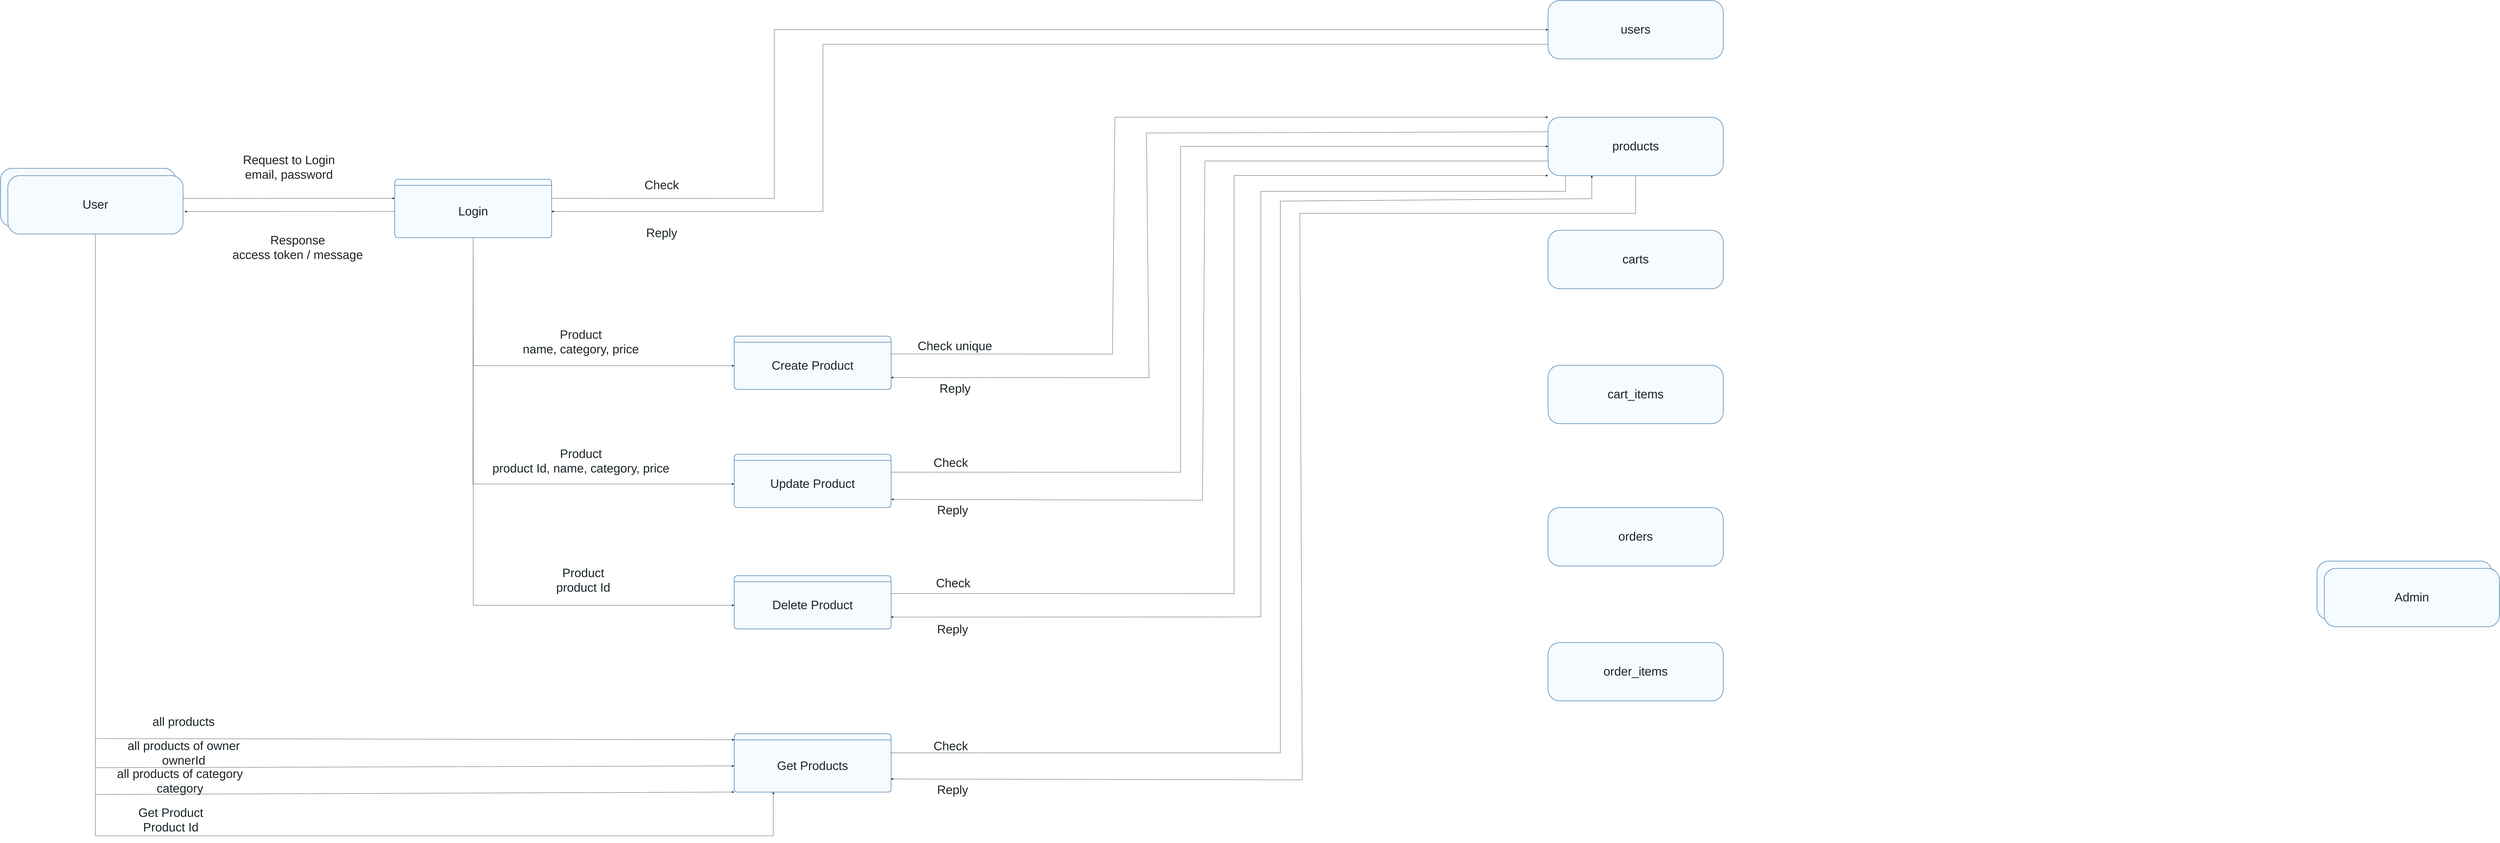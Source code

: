 <mxfile version="23.1.4" type="github" pages="6">
  <diagram name="users-products" id="OHTJHfxgYQxPX2jJm4Qd">
    <mxGraphModel dx="16250" dy="3713" grid="1" gridSize="10" guides="1" tooltips="1" connect="1" arrows="1" fold="1" page="1" pageScale="1" pageWidth="850" pageHeight="1100" math="0" shadow="0">
      <root>
        <mxCell id="0" />
        <mxCell id="1" parent="0" />
        <mxCell id="4710wYX0L7655n3gwE3L-8" value="&lt;div style=&quot;display: flex; justify-content: center; text-align: center; align-items: baseline; font-size: 0; line-height: 1.25;margin-top: -2px;&quot;&gt;&lt;span&gt;&lt;span style=&quot;font-size:50px;color:#1d262b;&quot;&gt;User&lt;/span&gt;&lt;/span&gt;&lt;/div&gt;" style="rounded=1;arcSize=20;whiteSpace=wrap;overflow=block;blockSpacing=1;html=1;fontSize=13;spacing=0;strokeColor=#4881b3;strokeOpacity=100;fillColor=#F5FBFF;strokeWidth=2.3;" parent="1" vertex="1">
          <mxGeometry x="-7500" y="1155" width="720" height="240" as="geometry" />
        </mxCell>
        <mxCell id="4710wYX0L7655n3gwE3L-9" value="&lt;div style=&quot;display: flex; justify-content: center; text-align: center; align-items: baseline; font-size: 0; line-height: 1.25;margin-top: -2px;&quot;&gt;&lt;span&gt;&lt;span style=&quot;font-size:50px;color:#1d262b;&quot;&gt;User&lt;/span&gt;&lt;/span&gt;&lt;/div&gt;" style="rounded=1;arcSize=20;whiteSpace=wrap;overflow=block;blockSpacing=1;html=1;fontSize=13;spacing=0;strokeColor=#4881b3;strokeOpacity=100;fillColor=#F5FBFF;strokeWidth=2.3;" parent="1" vertex="1">
          <mxGeometry x="-7470" y="1185" width="720" height="240" as="geometry" />
        </mxCell>
        <mxCell id="4710wYX0L7655n3gwE3L-10" value="&lt;div style=&quot;display: flex; justify-content: center; text-align: center; align-items: baseline; font-size: 0; line-height: 1.25;margin-top: -2px;&quot;&gt;&lt;span&gt;&lt;span style=&quot;font-size:50px;color:#1d262b;&quot;&gt;products&lt;/span&gt;&lt;/span&gt;&lt;/div&gt;" style="rounded=1;arcSize=20;whiteSpace=wrap;overflow=block;blockSpacing=1;html=1;fontSize=13;spacing=0;strokeColor=#4881b3;strokeOpacity=100;fillColor=#F5FBFF;strokeWidth=2.3;" parent="1" vertex="1">
          <mxGeometry x="-1140" y="945" width="720" height="240" as="geometry" />
        </mxCell>
        <mxCell id="4710wYX0L7655n3gwE3L-11" value="&lt;div style=&quot;display: flex; justify-content: center; text-align: center; align-items: baseline; font-size: 0; line-height: 1.25;margin-top: -2px;&quot;&gt;&lt;span&gt;&lt;span style=&quot;font-size:50px;color:#1d262b;&quot;&gt;carts&lt;/span&gt;&lt;/span&gt;&lt;/div&gt;" style="rounded=1;arcSize=20;whiteSpace=wrap;overflow=block;blockSpacing=1;html=1;fontSize=13;spacing=0;strokeColor=#4881b3;strokeOpacity=100;fillColor=#F5FBFF;strokeWidth=2.3;" parent="1" vertex="1">
          <mxGeometry x="-1140" y="1410" width="720" height="240" as="geometry" />
        </mxCell>
        <mxCell id="4710wYX0L7655n3gwE3L-12" value="&lt;div style=&quot;display: flex; justify-content: center; text-align: center; align-items: baseline; font-size: 0; line-height: 1.25;margin-top: -2px;&quot;&gt;&lt;span&gt;&lt;span style=&quot;font-size:50px;color:#1d262b;&quot;&gt;users&lt;/span&gt;&lt;/span&gt;&lt;/div&gt;" style="rounded=1;arcSize=20;whiteSpace=wrap;overflow=block;blockSpacing=1;html=1;fontSize=13;spacing=0;strokeColor=#4881b3;strokeOpacity=100;fillColor=#F5FBFF;strokeWidth=2.3;" parent="1" vertex="1">
          <mxGeometry x="-1140" y="465" width="720" height="240" as="geometry" />
        </mxCell>
        <mxCell id="4710wYX0L7655n3gwE3L-13" value="&lt;div style=&quot;display: flex; justify-content: center; text-align: center; align-items: baseline; font-size: 0; line-height: 1.25;margin-top: -2px;&quot;&gt;&lt;span&gt;&lt;span style=&quot;font-size:50px;color:#1d262b;&quot;&gt;cart_items&lt;/span&gt;&lt;/span&gt;&lt;/div&gt;" style="rounded=1;arcSize=20;whiteSpace=wrap;overflow=block;blockSpacing=1;html=1;fontSize=13;spacing=0;strokeColor=#4881b3;strokeOpacity=100;fillColor=#F5FBFF;strokeWidth=2.3;" parent="1" vertex="1">
          <mxGeometry x="-1140" y="1965" width="720" height="240" as="geometry" />
        </mxCell>
        <mxCell id="4710wYX0L7655n3gwE3L-14" value="&lt;div style=&quot;display: flex; justify-content: center; text-align: center; align-items: baseline; font-size: 0; line-height: 1.25;margin-top: -2px;&quot;&gt;&lt;span&gt;&lt;span style=&quot;font-size:50px;color:#1d262b;&quot;&gt;orders&lt;/span&gt;&lt;/span&gt;&lt;/div&gt;" style="rounded=1;arcSize=20;whiteSpace=wrap;overflow=block;blockSpacing=1;html=1;fontSize=13;spacing=0;strokeColor=#4881b3;strokeOpacity=100;fillColor=#F5FBFF;strokeWidth=2.3;" parent="1" vertex="1">
          <mxGeometry x="-1140" y="2550" width="720" height="240" as="geometry" />
        </mxCell>
        <mxCell id="4710wYX0L7655n3gwE3L-15" value="&lt;div style=&quot;display: flex; justify-content: center; text-align: center; align-items: baseline; font-size: 0; line-height: 1.25;margin-top: -2px;&quot;&gt;&lt;span&gt;&lt;span style=&quot;font-size:50px;color:#1d262b;&quot;&gt;order_items&lt;/span&gt;&lt;/span&gt;&lt;/div&gt;" style="rounded=1;arcSize=20;whiteSpace=wrap;overflow=block;blockSpacing=1;html=1;fontSize=13;spacing=0;strokeColor=#4881b3;strokeOpacity=100;fillColor=#F5FBFF;strokeWidth=2.3;" parent="1" vertex="1">
          <mxGeometry x="-1140" y="3105" width="720" height="240" as="geometry" />
        </mxCell>
        <mxCell id="4710wYX0L7655n3gwE3L-16" value="&lt;div style=&quot;display: flex; justify-content: center; text-align: center; align-items: baseline; font-size: 0; line-height: 1.25;margin-top: -2px;&quot;&gt;&lt;span&gt;&lt;span style=&quot;font-size:50px;color:#1d262b;&quot;&gt;User&lt;/span&gt;&lt;/span&gt;&lt;/div&gt;" style="rounded=1;arcSize=20;whiteSpace=wrap;overflow=block;blockSpacing=1;html=1;fontSize=13;spacing=0;strokeColor=#4881b3;strokeOpacity=100;fillColor=#F5FBFF;strokeWidth=2.3;" parent="1" vertex="1">
          <mxGeometry x="2020" y="2770" width="720" height="240" as="geometry" />
        </mxCell>
        <mxCell id="4710wYX0L7655n3gwE3L-17" value="&lt;div style=&quot;display: flex; justify-content: center; text-align: center; align-items: baseline; font-size: 0; line-height: 1.25;margin-top: -2px;&quot;&gt;&lt;span&gt;&lt;span style=&quot;font-size:50px;color:#1d262b;&quot;&gt;Admin&lt;/span&gt;&lt;/span&gt;&lt;/div&gt;" style="rounded=1;arcSize=20;whiteSpace=wrap;overflow=block;blockSpacing=1;html=1;fontSize=13;spacing=0;strokeColor=#4881b3;strokeOpacity=100;fillColor=#F5FBFF;strokeWidth=2.3;" parent="1" vertex="1">
          <mxGeometry x="2050" y="2800" width="720" height="240" as="geometry" />
        </mxCell>
        <mxCell id="4710wYX0L7655n3gwE3L-18" value="" style="swimlane;startSize=25;html=1;whiteSpace=wrap;container=1;collapsible=0;childLayout=stackLayout;resizeParent=1;dropTarget=0;rounded=1;arcSize=20;fontStyle=0;fontSize=13;spacing=0;strokeColor=#4881b3;strokeOpacity=100;fillColor=#F5FBFF;strokeWidth=2.3;swimlaneFillColor=#F5FBFF;" parent="1" vertex="1">
          <mxGeometry x="-5880" y="1200" width="645" height="240" as="geometry" />
        </mxCell>
        <mxCell id="4710wYX0L7655n3gwE3L-19" value="&lt;div style=&quot;display: flex; justify-content: center; text-align: center; align-items: baseline; font-size: 0; line-height: 1.25;margin-top: -2px;&quot;&gt;&lt;span&gt;&lt;span style=&quot;font-size:50px;color:#1d262b;&quot;&gt;Login&lt;/span&gt;&lt;/span&gt;&lt;/div&gt;" style="rounded=1;arcSize=20;strokeColor=none;fillColor=none;whiteSpace=wrap;overflow=block;blockSpacing=1;html=1;fontSize=13;spacing=0;strokeOpacity=100;strokeWidth=2.3;" parent="4710wYX0L7655n3gwE3L-18" vertex="1">
          <mxGeometry y="25" width="645" height="215" as="geometry" />
        </mxCell>
        <mxCell id="4710wYX0L7655n3gwE3L-21" value="Request to Login&#xa;email, password" style="html=1;overflow=block;blockSpacing=1;whiteSpace=wrap;fontSize=50;fontColor=#1d262b;spacing=0;strokeColor=#FFFFFF;strokeOpacity=100;rounded=1;absoluteArcSize=1;arcSize=9;fillColor=#FFFFFF;strokeWidth=3.8;lucidId=I0_aEiI-5aN~;" parent="1" vertex="1">
          <mxGeometry x="-6577" y="1060" width="525" height="180" as="geometry" />
        </mxCell>
        <mxCell id="4710wYX0L7655n3gwE3L-23" value="Response&#xa;access token / message" style="html=1;overflow=block;blockSpacing=1;whiteSpace=wrap;fontSize=50;fontColor=#1d262b;spacing=0;strokeColor=#FFFFFF;strokeOpacity=100;rounded=1;absoluteArcSize=1;arcSize=9;fillColor=#FFFFFF;strokeWidth=3.8;lucidId=g1_aDwLO14qw;" parent="1" vertex="1">
          <mxGeometry x="-6577" y="1390" width="597" height="180" as="geometry" />
        </mxCell>
        <mxCell id="4710wYX0L7655n3gwE3L-25" value="Check" style="html=1;overflow=block;blockSpacing=1;whiteSpace=wrap;fontSize=50;fontColor=#1d262b;spacing=0;strokeColor=#FFFFFF;strokeOpacity=100;rounded=1;absoluteArcSize=1;arcSize=9;fillColor=#FFFFFF;strokeWidth=3.8;lucidId=V2_a0Hmyeiz6;" parent="1" vertex="1">
          <mxGeometry x="-4870" y="1180" width="175" height="85" as="geometry" />
        </mxCell>
        <mxCell id="4710wYX0L7655n3gwE3L-27" value="Reply" style="html=1;overflow=block;blockSpacing=1;whiteSpace=wrap;fontSize=50;fontColor=#1d262b;spacing=0;strokeColor=#FFFFFF;strokeOpacity=100;rounded=1;absoluteArcSize=1;arcSize=9;fillColor=#FFFFFF;strokeWidth=3.8;lucidId=S3_aRPnCN661;" parent="1" vertex="1">
          <mxGeometry x="-4875" y="1370" width="185" height="100" as="geometry" />
        </mxCell>
        <mxCell id="4710wYX0L7655n3gwE3L-28" value="all products" style="html=1;overflow=block;blockSpacing=1;whiteSpace=wrap;fontSize=50;fontColor=#1d262b;spacing=0;strokeColor=#FFFFFF;strokeOpacity=100;rounded=1;absoluteArcSize=1;arcSize=9;fillColor=#FFFFFF;strokeWidth=3.8;lucidId=R7_awM6TgF.7;" parent="1" vertex="1">
          <mxGeometry x="-6950" y="3400" width="405" height="60" as="geometry" />
        </mxCell>
        <mxCell id="4710wYX0L7655n3gwE3L-29" value="all products of owner&#xa;ownerId" style="html=1;overflow=block;blockSpacing=1;whiteSpace=wrap;fontSize=50;fontColor=#1d262b;spacing=0;verticalAlign=top;strokeColor=#FFFFFF;strokeOpacity=100;rounded=1;absoluteArcSize=1;arcSize=9;fillColor=#FFFFFF;strokeWidth=3.8;lucidId=I9_a.vsjyH0R;" parent="1" vertex="1">
          <mxGeometry x="-6987.5" y="3500" width="480" height="120" as="geometry" />
        </mxCell>
        <mxCell id="4710wYX0L7655n3gwE3L-30" value="Get Product&#xa;Product Id" style="html=1;overflow=block;blockSpacing=1;whiteSpace=wrap;fontSize=50;fontColor=#1d262b;spacing=0;verticalAlign=top;strokeColor=#FFFFFF;strokeOpacity=100;rounded=1;absoluteArcSize=1;arcSize=9;fillColor=#FFFFFF;strokeWidth=3.8;lucidId=ma.aOT5quKIR;" parent="1" vertex="1">
          <mxGeometry x="-7040" y="3775" width="480" height="151" as="geometry" />
        </mxCell>
        <mxCell id="4710wYX0L7655n3gwE3L-32" value="Product&#xa;name, category, price" style="html=1;overflow=block;blockSpacing=1;whiteSpace=wrap;fontSize=50;fontColor=#1d262b;spacing=0;strokeColor=#FFFFFF;strokeOpacity=100;rounded=1;absoluteArcSize=1;arcSize=9;fillColor=#FFFFFF;strokeWidth=3.8;lucidId=_g.ab7biIx~K;" parent="1" vertex="1">
          <mxGeometry x="-5370" y="1790" width="510" height="155" as="geometry" />
        </mxCell>
        <mxCell id="4710wYX0L7655n3gwE3L-33" value="" style="swimlane;startSize=25;html=1;whiteSpace=wrap;container=1;collapsible=0;childLayout=stackLayout;resizeParent=1;dropTarget=0;rounded=1;arcSize=20;fontStyle=0;fontSize=13;spacing=0;strokeColor=#4881b3;strokeOpacity=100;fillColor=#F5FBFF;strokeWidth=2.3;swimlaneFillColor=#F5FBFF;" parent="1" vertex="1">
          <mxGeometry x="-4485" y="3480" width="645" height="240" as="geometry" />
        </mxCell>
        <mxCell id="4710wYX0L7655n3gwE3L-34" value="&lt;div style=&quot;display: flex; justify-content: center; text-align: center; align-items: baseline; font-size: 0; line-height: 1.25;margin-top: -2px;&quot;&gt;&lt;span&gt;&lt;span style=&quot;font-size:50px;color:#1d262b;&quot;&gt;Get Products&lt;/span&gt;&lt;/span&gt;&lt;/div&gt;" style="rounded=1;arcSize=20;strokeColor=none;fillColor=none;whiteSpace=wrap;overflow=block;blockSpacing=1;html=1;fontSize=13;spacing=0;strokeOpacity=100;strokeWidth=2.3;" parent="4710wYX0L7655n3gwE3L-33" vertex="1">
          <mxGeometry y="25" width="645" height="215" as="geometry" />
        </mxCell>
        <mxCell id="4710wYX0L7655n3gwE3L-44" value="all products of category&#xa;category" style="html=1;overflow=block;blockSpacing=1;whiteSpace=wrap;fontSize=50;fontColor=#1d262b;spacing=0;verticalAlign=top;strokeColor=#FFFFFF;strokeOpacity=100;rounded=1;absoluteArcSize=1;arcSize=9;fillColor=#FFFFFF;strokeWidth=3.8;lucidId=Fr.aOYlxHsAW;" parent="1" vertex="1">
          <mxGeometry x="-7070" y="3615" width="615" height="105" as="geometry" />
        </mxCell>
        <mxCell id="4710wYX0L7655n3gwE3L-54" value="" style="swimlane;startSize=25;html=1;whiteSpace=wrap;container=1;collapsible=0;childLayout=stackLayout;resizeParent=1;dropTarget=0;rounded=1;arcSize=20;fontStyle=0;fontSize=13;spacing=0;strokeColor=#4881b3;strokeOpacity=100;fillColor=#F5FBFF;strokeWidth=2.3;swimlaneFillColor=#F5FBFF;" parent="1" vertex="1">
          <mxGeometry x="-4485" y="1845" width="645" height="219" as="geometry" />
        </mxCell>
        <mxCell id="4710wYX0L7655n3gwE3L-55" value="&lt;div style=&quot;display: flex; justify-content: center; text-align: center; align-items: baseline; font-size: 0; line-height: 1.25;margin-top: -2px;&quot;&gt;&lt;span&gt;&lt;span style=&quot;font-size:50px;color:#1d262b;&quot;&gt;Create Product&lt;/span&gt;&lt;/span&gt;&lt;/div&gt;" style="rounded=1;arcSize=20;strokeColor=none;fillColor=none;whiteSpace=wrap;overflow=block;blockSpacing=1;html=1;fontSize=13;spacing=0;strokeOpacity=100;strokeWidth=2.3;" parent="4710wYX0L7655n3gwE3L-54" vertex="1">
          <mxGeometry y="25" width="645" height="194" as="geometry" />
        </mxCell>
        <mxCell id="4710wYX0L7655n3gwE3L-58" value="Check unique" style="html=1;overflow=block;blockSpacing=1;whiteSpace=wrap;fontSize=50;fontColor=#1d262b;spacing=0;strokeColor=#FFFFFF;strokeOpacity=100;rounded=1;absoluteArcSize=1;arcSize=9;fillColor=#FFFFFF;strokeWidth=3.8;lucidId=sF.ax78345P3;" parent="1" vertex="1">
          <mxGeometry x="-3750" y="1855" width="345" height="45" as="geometry" />
        </mxCell>
        <mxCell id="4710wYX0L7655n3gwE3L-59" value="Reply" style="html=1;overflow=block;blockSpacing=1;whiteSpace=wrap;fontSize=50;fontColor=#1d262b;spacing=0;strokeColor=#FFFFFF;strokeOpacity=100;rounded=1;absoluteArcSize=1;arcSize=9;fillColor=#FFFFFF;strokeWidth=3.8;lucidId=VF.amhfyq2-7;" parent="1" vertex="1">
          <mxGeometry x="-3647.5" y="2030" width="140" height="45" as="geometry" />
        </mxCell>
        <mxCell id="4710wYX0L7655n3gwE3L-60" value="" style="swimlane;startSize=25;html=1;whiteSpace=wrap;container=1;collapsible=0;childLayout=stackLayout;resizeParent=1;dropTarget=0;rounded=1;arcSize=20;fontStyle=0;fontSize=13;spacing=0;strokeColor=#4881b3;strokeOpacity=100;fillColor=#F5FBFF;strokeWidth=2.3;swimlaneFillColor=#F5FBFF;" parent="1" vertex="1">
          <mxGeometry x="-4485" y="2331" width="645" height="219" as="geometry" />
        </mxCell>
        <mxCell id="4710wYX0L7655n3gwE3L-61" value="&lt;div style=&quot;display: flex; justify-content: center; text-align: center; align-items: baseline; font-size: 0; line-height: 1.25;margin-top: -2px;&quot;&gt;&lt;span&gt;&lt;span style=&quot;font-size:50px;color:#1d262b;&quot;&gt;Update Product&lt;/span&gt;&lt;/span&gt;&lt;/div&gt;" style="rounded=1;arcSize=20;strokeColor=none;fillColor=none;whiteSpace=wrap;overflow=block;blockSpacing=1;html=1;fontSize=13;spacing=0;strokeOpacity=100;strokeWidth=2.3;" parent="4710wYX0L7655n3gwE3L-60" vertex="1">
          <mxGeometry y="25" width="645" height="194" as="geometry" />
        </mxCell>
        <mxCell id="4710wYX0L7655n3gwE3L-62" value="" style="endArrow=classic;html=1;rounded=0;entryX=0;entryY=0.25;entryDx=0;entryDy=0;exitX=1;exitY=0.391;exitDx=0;exitDy=0;exitPerimeter=0;" parent="1" source="4710wYX0L7655n3gwE3L-9" target="4710wYX0L7655n3gwE3L-19" edge="1">
          <mxGeometry width="50" height="50" relative="1" as="geometry">
            <mxPoint x="-6990" y="1990" as="sourcePoint" />
            <mxPoint x="-6940" y="1940" as="targetPoint" />
          </mxGeometry>
        </mxCell>
        <mxCell id="4710wYX0L7655n3gwE3L-63" value="" style="endArrow=classic;html=1;rounded=0;exitX=0;exitY=0.5;exitDx=0;exitDy=0;entryX=1.01;entryY=0.616;entryDx=0;entryDy=0;entryPerimeter=0;" parent="1" source="4710wYX0L7655n3gwE3L-19" target="4710wYX0L7655n3gwE3L-9" edge="1">
          <mxGeometry width="50" height="50" relative="1" as="geometry">
            <mxPoint x="-6300" y="1470" as="sourcePoint" />
            <mxPoint x="-6250" y="1420" as="targetPoint" />
          </mxGeometry>
        </mxCell>
        <mxCell id="4710wYX0L7655n3gwE3L-65" value="" style="endArrow=classic;html=1;rounded=0;exitX=1;exitY=0.25;exitDx=0;exitDy=0;entryX=0;entryY=0.5;entryDx=0;entryDy=0;" parent="1" source="4710wYX0L7655n3gwE3L-19" target="4710wYX0L7655n3gwE3L-12" edge="1">
          <mxGeometry width="50" height="50" relative="1" as="geometry">
            <mxPoint x="-4280" y="1370" as="sourcePoint" />
            <mxPoint x="-1670" y="570" as="targetPoint" />
            <Array as="points">
              <mxPoint x="-4320" y="1279" />
              <mxPoint x="-4320" y="585" />
            </Array>
          </mxGeometry>
        </mxCell>
        <mxCell id="4710wYX0L7655n3gwE3L-66" value="" style="endArrow=classic;html=1;rounded=0;exitX=0;exitY=0.75;exitDx=0;exitDy=0;entryX=1;entryY=0.5;entryDx=0;entryDy=0;" parent="1" source="4710wYX0L7655n3gwE3L-12" target="4710wYX0L7655n3gwE3L-19" edge="1">
          <mxGeometry width="50" height="50" relative="1" as="geometry">
            <mxPoint x="-3490" y="1400" as="sourcePoint" />
            <mxPoint x="-3440" y="1350" as="targetPoint" />
            <Array as="points">
              <mxPoint x="-4120" y="645" />
              <mxPoint x="-4120" y="1333" />
            </Array>
          </mxGeometry>
        </mxCell>
        <mxCell id="4710wYX0L7655n3gwE3L-67" value="" style="endArrow=classic;html=1;rounded=0;exitX=0.5;exitY=1;exitDx=0;exitDy=0;entryX=0;entryY=0.5;entryDx=0;entryDy=0;" parent="1" source="4710wYX0L7655n3gwE3L-19" target="4710wYX0L7655n3gwE3L-55" edge="1">
          <mxGeometry width="50" height="50" relative="1" as="geometry">
            <mxPoint x="-5530" y="2130" as="sourcePoint" />
            <mxPoint x="-5480" y="2080" as="targetPoint" />
            <Array as="points">
              <mxPoint x="-5557" y="1967" />
            </Array>
          </mxGeometry>
        </mxCell>
        <mxCell id="4710wYX0L7655n3gwE3L-71" value="" style="endArrow=classic;html=1;rounded=0;exitX=1;exitY=0.25;exitDx=0;exitDy=0;entryX=0;entryY=0;entryDx=0;entryDy=0;" parent="1" source="4710wYX0L7655n3gwE3L-55" target="4710wYX0L7655n3gwE3L-10" edge="1">
          <mxGeometry width="50" height="50" relative="1" as="geometry">
            <mxPoint x="-3030" y="1760" as="sourcePoint" />
            <mxPoint x="-2980" y="1710" as="targetPoint" />
            <Array as="points">
              <mxPoint x="-2930" y="1919" />
              <mxPoint x="-2920" y="945" />
            </Array>
          </mxGeometry>
        </mxCell>
        <mxCell id="4710wYX0L7655n3gwE3L-72" value="" style="endArrow=classic;html=1;rounded=0;exitX=0;exitY=0.25;exitDx=0;exitDy=0;entryX=1;entryY=0.75;entryDx=0;entryDy=0;" parent="1" source="4710wYX0L7655n3gwE3L-10" target="4710wYX0L7655n3gwE3L-55" edge="1">
          <mxGeometry width="50" height="50" relative="1" as="geometry">
            <mxPoint x="-2320" y="1790" as="sourcePoint" />
            <mxPoint x="-2270" y="1740" as="targetPoint" />
            <Array as="points">
              <mxPoint x="-2790" y="1010" />
              <mxPoint x="-2780" y="2016" />
            </Array>
          </mxGeometry>
        </mxCell>
        <mxCell id="rfzkhk_-lN5LJLspXbWX-1" value="" style="endArrow=classic;html=1;rounded=0;entryX=0;entryY=0.5;entryDx=0;entryDy=0;exitX=0.5;exitY=1;exitDx=0;exitDy=0;" edge="1" parent="1" source="4710wYX0L7655n3gwE3L-19" target="4710wYX0L7655n3gwE3L-61">
          <mxGeometry width="50" height="50" relative="1" as="geometry">
            <mxPoint x="-5560" y="1450" as="sourcePoint" />
            <mxPoint x="-5330" y="2220" as="targetPoint" />
            <Array as="points">
              <mxPoint x="-5558" y="2453" />
            </Array>
          </mxGeometry>
        </mxCell>
        <mxCell id="rfzkhk_-lN5LJLspXbWX-2" value="Product&lt;br&gt;product Id, name, category, price" style="html=1;overflow=block;blockSpacing=1;whiteSpace=wrap;fontSize=50;fontColor=#1d262b;spacing=0;strokeColor=#FFFFFF;strokeOpacity=100;rounded=1;absoluteArcSize=1;arcSize=9;fillColor=#FFFFFF;strokeWidth=3.8;lucidId=_g.ab7biIx~K;" vertex="1" parent="1">
          <mxGeometry x="-5502.5" y="2280" width="775" height="155" as="geometry" />
        </mxCell>
        <mxCell id="rfzkhk_-lN5LJLspXbWX-3" value="" style="endArrow=classic;html=1;rounded=0;exitX=1;exitY=0.25;exitDx=0;exitDy=0;entryX=0;entryY=0.5;entryDx=0;entryDy=0;" edge="1" parent="1" source="4710wYX0L7655n3gwE3L-61" target="4710wYX0L7655n3gwE3L-10">
          <mxGeometry width="50" height="50" relative="1" as="geometry">
            <mxPoint x="-2860" y="2540" as="sourcePoint" />
            <mxPoint x="-2810" y="2490" as="targetPoint" />
            <Array as="points">
              <mxPoint x="-2650" y="2405" />
              <mxPoint x="-2650" y="1065" />
            </Array>
          </mxGeometry>
        </mxCell>
        <mxCell id="rfzkhk_-lN5LJLspXbWX-4" value="Check&amp;nbsp;&lt;br&gt;" style="html=1;overflow=block;blockSpacing=1;whiteSpace=wrap;fontSize=50;fontColor=#1d262b;spacing=0;strokeColor=#FFFFFF;strokeOpacity=100;rounded=1;absoluteArcSize=1;arcSize=9;fillColor=#FFFFFF;strokeWidth=3.8;lucidId=sF.ax78345P3;" vertex="1" parent="1">
          <mxGeometry x="-3760" y="2335" width="345" height="45" as="geometry" />
        </mxCell>
        <mxCell id="rfzkhk_-lN5LJLspXbWX-5" value="Reply" style="html=1;overflow=block;blockSpacing=1;whiteSpace=wrap;fontSize=50;fontColor=#1d262b;spacing=0;strokeColor=#FFFFFF;strokeOpacity=100;rounded=1;absoluteArcSize=1;arcSize=9;fillColor=#FFFFFF;strokeWidth=3.8;lucidId=VF.amhfyq2-7;" vertex="1" parent="1">
          <mxGeometry x="-3657.5" y="2530" width="140" height="45" as="geometry" />
        </mxCell>
        <mxCell id="rfzkhk_-lN5LJLspXbWX-6" value="" style="endArrow=classic;html=1;rounded=0;exitX=0;exitY=0.75;exitDx=0;exitDy=0;entryX=1.002;entryY=0.828;entryDx=0;entryDy=0;entryPerimeter=0;" edge="1" parent="1" source="4710wYX0L7655n3gwE3L-10" target="4710wYX0L7655n3gwE3L-61">
          <mxGeometry width="50" height="50" relative="1" as="geometry">
            <mxPoint x="-3240" y="3090" as="sourcePoint" />
            <mxPoint x="-3190" y="3040" as="targetPoint" />
            <Array as="points">
              <mxPoint x="-2550" y="1125" />
              <mxPoint x="-2560" y="2520" />
            </Array>
          </mxGeometry>
        </mxCell>
        <mxCell id="rfzkhk_-lN5LJLspXbWX-8" value="Product&lt;br&gt;product Id" style="html=1;overflow=block;blockSpacing=1;whiteSpace=wrap;fontSize=50;fontColor=#1d262b;spacing=0;strokeColor=#FFFFFF;strokeOpacity=100;rounded=1;absoluteArcSize=1;arcSize=9;fillColor=#FFFFFF;strokeWidth=3.8;lucidId=_g.ab7biIx~K;" vertex="1" parent="1">
          <mxGeometry x="-5235" y="2770" width="260" height="155" as="geometry" />
        </mxCell>
        <mxCell id="rfzkhk_-lN5LJLspXbWX-10" value="" style="swimlane;startSize=25;html=1;whiteSpace=wrap;container=1;collapsible=0;childLayout=stackLayout;resizeParent=1;dropTarget=0;rounded=1;arcSize=20;fontStyle=0;fontSize=13;spacing=0;strokeColor=#4881b3;strokeOpacity=100;fillColor=#F5FBFF;strokeWidth=2.3;swimlaneFillColor=#F5FBFF;" vertex="1" parent="1">
          <mxGeometry x="-4485" y="2830" width="645" height="219" as="geometry" />
        </mxCell>
        <mxCell id="rfzkhk_-lN5LJLspXbWX-11" value="&lt;div style=&quot;display: flex; justify-content: center; text-align: center; align-items: baseline; font-size: 0; line-height: 1.25;margin-top: -2px;&quot;&gt;&lt;span&gt;&lt;span style=&quot;font-size:50px;color:#1d262b;&quot;&gt;Delete Product&lt;/span&gt;&lt;/span&gt;&lt;span&gt;&lt;span style=&quot;font-size:50px;color:#1d262b;&quot;&gt;&lt;br&gt;&lt;/span&gt;&lt;/span&gt;&lt;/div&gt;" style="rounded=1;arcSize=20;strokeColor=none;fillColor=none;whiteSpace=wrap;overflow=block;blockSpacing=1;html=1;fontSize=13;spacing=0;strokeOpacity=100;strokeWidth=2.3;" vertex="1" parent="rfzkhk_-lN5LJLspXbWX-10">
          <mxGeometry y="25" width="645" height="194" as="geometry" />
        </mxCell>
        <mxCell id="rfzkhk_-lN5LJLspXbWX-12" value="" style="endArrow=classic;html=1;rounded=0;exitX=0.5;exitY=1;exitDx=0;exitDy=0;entryX=0;entryY=0.5;entryDx=0;entryDy=0;" edge="1" parent="1" source="4710wYX0L7655n3gwE3L-19" target="rfzkhk_-lN5LJLspXbWX-11">
          <mxGeometry width="50" height="50" relative="1" as="geometry">
            <mxPoint x="-5280" y="2990" as="sourcePoint" />
            <mxPoint x="-5230" y="2940" as="targetPoint" />
            <Array as="points">
              <mxPoint x="-5557" y="2952" />
            </Array>
          </mxGeometry>
        </mxCell>
        <mxCell id="rfzkhk_-lN5LJLspXbWX-15" value="" style="endArrow=classic;html=1;rounded=0;exitX=1;exitY=0.25;exitDx=0;exitDy=0;entryX=0;entryY=1;entryDx=0;entryDy=0;" edge="1" parent="1" source="rfzkhk_-lN5LJLspXbWX-11" target="4710wYX0L7655n3gwE3L-10">
          <mxGeometry width="50" height="50" relative="1" as="geometry">
            <mxPoint x="-3060" y="3040" as="sourcePoint" />
            <mxPoint x="-3010" y="2990" as="targetPoint" />
            <Array as="points">
              <mxPoint x="-2430" y="2904" />
              <mxPoint x="-2430" y="1185" />
            </Array>
          </mxGeometry>
        </mxCell>
        <mxCell id="rfzkhk_-lN5LJLspXbWX-16" value="Check&amp;nbsp;&lt;br&gt;" style="html=1;overflow=block;blockSpacing=1;whiteSpace=wrap;fontSize=50;fontColor=#1d262b;spacing=0;strokeColor=#FFFFFF;strokeOpacity=100;rounded=1;absoluteArcSize=1;arcSize=9;fillColor=#FFFFFF;strokeWidth=3.8;lucidId=sF.ax78345P3;" vertex="1" parent="1">
          <mxGeometry x="-3750" y="2830" width="345" height="45" as="geometry" />
        </mxCell>
        <mxCell id="rfzkhk_-lN5LJLspXbWX-17" value="" style="endArrow=classic;html=1;rounded=0;exitX=0.1;exitY=1;exitDx=0;exitDy=0;exitPerimeter=0;entryX=1;entryY=0.75;entryDx=0;entryDy=0;" edge="1" parent="1" source="4710wYX0L7655n3gwE3L-10" target="rfzkhk_-lN5LJLspXbWX-11">
          <mxGeometry width="50" height="50" relative="1" as="geometry">
            <mxPoint x="-2430" y="3090" as="sourcePoint" />
            <mxPoint x="-3720" y="3020" as="targetPoint" />
            <Array as="points">
              <mxPoint x="-1068" y="1250" />
              <mxPoint x="-2320" y="1250" />
              <mxPoint x="-2320" y="3000" />
            </Array>
          </mxGeometry>
        </mxCell>
        <mxCell id="rfzkhk_-lN5LJLspXbWX-18" value="Reply" style="html=1;overflow=block;blockSpacing=1;whiteSpace=wrap;fontSize=50;fontColor=#1d262b;spacing=0;strokeColor=#FFFFFF;strokeOpacity=100;rounded=1;absoluteArcSize=1;arcSize=9;fillColor=#FFFFFF;strokeWidth=3.8;lucidId=VF.amhfyq2-7;" vertex="1" parent="1">
          <mxGeometry x="-3657.5" y="3020" width="140" height="45" as="geometry" />
        </mxCell>
        <mxCell id="rfzkhk_-lN5LJLspXbWX-61" value="" style="endArrow=classic;html=1;rounded=0;exitX=0.5;exitY=1;exitDx=0;exitDy=0;entryX=0;entryY=0;entryDx=0;entryDy=0;" edge="1" parent="1" source="4710wYX0L7655n3gwE3L-9" target="4710wYX0L7655n3gwE3L-34">
          <mxGeometry width="50" height="50" relative="1" as="geometry">
            <mxPoint x="-6790" y="2120" as="sourcePoint" />
            <mxPoint x="-6930" y="3430" as="targetPoint" />
            <Array as="points">
              <mxPoint x="-7110" y="3500" />
            </Array>
          </mxGeometry>
        </mxCell>
        <mxCell id="rfzkhk_-lN5LJLspXbWX-63" value="" style="endArrow=classic;html=1;rounded=0;exitX=0.5;exitY=1;exitDx=0;exitDy=0;entryX=0;entryY=0.5;entryDx=0;entryDy=0;" edge="1" parent="1" source="4710wYX0L7655n3gwE3L-9" target="4710wYX0L7655n3gwE3L-34">
          <mxGeometry width="50" height="50" relative="1" as="geometry">
            <mxPoint x="-7380" y="2160" as="sourcePoint" />
            <mxPoint x="-7330" y="2110" as="targetPoint" />
            <Array as="points">
              <mxPoint x="-7110" y="3620" />
            </Array>
          </mxGeometry>
        </mxCell>
        <mxCell id="rfzkhk_-lN5LJLspXbWX-64" value="" style="endArrow=classic;html=1;rounded=0;exitX=0.5;exitY=1;exitDx=0;exitDy=0;entryX=0;entryY=1;entryDx=0;entryDy=0;" edge="1" parent="1" source="4710wYX0L7655n3gwE3L-9" target="4710wYX0L7655n3gwE3L-34">
          <mxGeometry width="50" height="50" relative="1" as="geometry">
            <mxPoint x="-7110" y="1430" as="sourcePoint" />
            <mxPoint x="-7280" y="2670" as="targetPoint" />
            <Array as="points">
              <mxPoint x="-7110" y="3730" />
            </Array>
          </mxGeometry>
        </mxCell>
        <mxCell id="rfzkhk_-lN5LJLspXbWX-65" value="" style="endArrow=classic;html=1;rounded=0;exitX=0.5;exitY=1;exitDx=0;exitDy=0;entryX=1;entryY=0.75;entryDx=0;entryDy=0;" edge="1" parent="1" source="4710wYX0L7655n3gwE3L-10" target="4710wYX0L7655n3gwE3L-34">
          <mxGeometry width="50" height="50" relative="1" as="geometry">
            <mxPoint x="-1820" y="2970" as="sourcePoint" />
            <mxPoint x="-1770" y="2920" as="targetPoint" />
            <Array as="points">
              <mxPoint x="-780" y="1340" />
              <mxPoint x="-2160" y="1340" />
              <mxPoint x="-2150" y="3670" />
            </Array>
          </mxGeometry>
        </mxCell>
        <mxCell id="rfzkhk_-lN5LJLspXbWX-66" value="Reply" style="html=1;overflow=block;blockSpacing=1;whiteSpace=wrap;fontSize=50;fontColor=#1d262b;spacing=0;strokeColor=#FFFFFF;strokeOpacity=100;rounded=1;absoluteArcSize=1;arcSize=9;fillColor=#FFFFFF;strokeWidth=3.8;lucidId=VF.amhfyq2-7;" vertex="1" parent="1">
          <mxGeometry x="-3657.5" y="3680" width="140" height="45" as="geometry" />
        </mxCell>
        <mxCell id="rfzkhk_-lN5LJLspXbWX-67" value="" style="endArrow=classic;html=1;rounded=0;exitX=1;exitY=0.25;exitDx=0;exitDy=0;entryX=0.25;entryY=1;entryDx=0;entryDy=0;" edge="1" parent="1" source="4710wYX0L7655n3gwE3L-34" target="4710wYX0L7655n3gwE3L-10">
          <mxGeometry width="50" height="50" relative="1" as="geometry">
            <mxPoint x="-3270" y="3580" as="sourcePoint" />
            <mxPoint x="-3220" y="3530" as="targetPoint" />
            <Array as="points">
              <mxPoint x="-2240" y="3559" />
              <mxPoint x="-2240" y="1290" />
              <mxPoint x="-960" y="1280" />
            </Array>
          </mxGeometry>
        </mxCell>
        <mxCell id="rfzkhk_-lN5LJLspXbWX-68" value="Check&amp;nbsp;&lt;br&gt;" style="html=1;overflow=block;blockSpacing=1;whiteSpace=wrap;fontSize=50;fontColor=#1d262b;spacing=0;strokeColor=#FFFFFF;strokeOpacity=100;rounded=1;absoluteArcSize=1;arcSize=9;fillColor=#FFFFFF;strokeWidth=3.8;lucidId=sF.ax78345P3;" vertex="1" parent="1">
          <mxGeometry x="-3760" y="3500" width="345" height="45" as="geometry" />
        </mxCell>
        <mxCell id="rfzkhk_-lN5LJLspXbWX-69" value="" style="endArrow=classic;html=1;rounded=0;exitX=0.5;exitY=1;exitDx=0;exitDy=0;entryX=0.25;entryY=1;entryDx=0;entryDy=0;" edge="1" parent="1" source="4710wYX0L7655n3gwE3L-9" target="4710wYX0L7655n3gwE3L-34">
          <mxGeometry width="50" height="50" relative="1" as="geometry">
            <mxPoint x="-6610" y="3090" as="sourcePoint" />
            <mxPoint x="-6560" y="3040" as="targetPoint" />
            <Array as="points">
              <mxPoint x="-7110" y="3900" />
              <mxPoint x="-4324" y="3900" />
            </Array>
          </mxGeometry>
        </mxCell>
      </root>
    </mxGraphModel>
  </diagram>
  <diagram id="qCjpWZJ4Ew5fuSEzf9Va" name="users-cart">
    <mxGraphModel dx="20550" dy="5570" grid="1" gridSize="10" guides="1" tooltips="1" connect="1" arrows="1" fold="1" page="1" pageScale="1" pageWidth="850" pageHeight="1100" math="0" shadow="0">
      <root>
        <mxCell id="0" />
        <mxCell id="1" parent="0" />
        <mxCell id="bkS4JP4tssO5tDzRMyVc-1" value="&lt;div style=&quot;display: flex; justify-content: center; text-align: center; align-items: baseline; font-size: 0; line-height: 1.25;margin-top: -2px;&quot;&gt;&lt;span&gt;&lt;span style=&quot;font-size:50px;color:#1d262b;&quot;&gt;User&lt;/span&gt;&lt;/span&gt;&lt;/div&gt;" style="rounded=1;arcSize=20;whiteSpace=wrap;overflow=block;blockSpacing=1;html=1;fontSize=13;spacing=0;strokeColor=#4881b3;strokeOpacity=100;fillColor=#F5FBFF;strokeWidth=2.3;" vertex="1" parent="1">
          <mxGeometry x="-7500" y="1155" width="720" height="240" as="geometry" />
        </mxCell>
        <mxCell id="bkS4JP4tssO5tDzRMyVc-2" value="&lt;div style=&quot;display: flex; justify-content: center; text-align: center; align-items: baseline; font-size: 0; line-height: 1.25;margin-top: -2px;&quot;&gt;&lt;span&gt;&lt;span style=&quot;font-size:50px;color:#1d262b;&quot;&gt;User&lt;/span&gt;&lt;/span&gt;&lt;/div&gt;" style="rounded=1;arcSize=20;whiteSpace=wrap;overflow=block;blockSpacing=1;html=1;fontSize=13;spacing=0;strokeColor=#4881b3;strokeOpacity=100;fillColor=#F5FBFF;strokeWidth=2.3;" vertex="1" parent="1">
          <mxGeometry x="-7470" y="1185" width="720" height="240" as="geometry" />
        </mxCell>
        <mxCell id="bkS4JP4tssO5tDzRMyVc-3" value="&lt;div style=&quot;display: flex; justify-content: center; text-align: center; align-items: baseline; font-size: 0; line-height: 1.25;margin-top: -2px;&quot;&gt;&lt;span&gt;&lt;span style=&quot;font-size:50px;color:#1d262b;&quot;&gt;products&lt;/span&gt;&lt;/span&gt;&lt;/div&gt;" style="rounded=1;arcSize=20;whiteSpace=wrap;overflow=block;blockSpacing=1;html=1;fontSize=13;spacing=0;strokeColor=#4881b3;strokeOpacity=100;fillColor=#F5FBFF;strokeWidth=2.3;" vertex="1" parent="1">
          <mxGeometry x="-1140" y="945" width="720" height="240" as="geometry" />
        </mxCell>
        <mxCell id="bkS4JP4tssO5tDzRMyVc-4" value="&lt;div style=&quot;display: flex; justify-content: center; text-align: center; align-items: baseline; font-size: 0; line-height: 1.25;margin-top: -2px;&quot;&gt;&lt;span&gt;&lt;span style=&quot;font-size:50px;color:#1d262b;&quot;&gt;carts&lt;/span&gt;&lt;/span&gt;&lt;/div&gt;" style="rounded=1;arcSize=20;whiteSpace=wrap;overflow=block;blockSpacing=1;html=1;fontSize=13;spacing=0;strokeColor=#4881b3;strokeOpacity=100;fillColor=#F5FBFF;strokeWidth=2.3;" vertex="1" parent="1">
          <mxGeometry x="-1140" y="1410" width="720" height="240" as="geometry" />
        </mxCell>
        <mxCell id="bkS4JP4tssO5tDzRMyVc-5" value="&lt;div style=&quot;display: flex; justify-content: center; text-align: center; align-items: baseline; font-size: 0; line-height: 1.25;margin-top: -2px;&quot;&gt;&lt;span&gt;&lt;span style=&quot;font-size:50px;color:#1d262b;&quot;&gt;users&lt;/span&gt;&lt;/span&gt;&lt;/div&gt;" style="rounded=1;arcSize=20;whiteSpace=wrap;overflow=block;blockSpacing=1;html=1;fontSize=13;spacing=0;strokeColor=#4881b3;strokeOpacity=100;fillColor=#F5FBFF;strokeWidth=2.3;" vertex="1" parent="1">
          <mxGeometry x="-1140" y="465" width="720" height="240" as="geometry" />
        </mxCell>
        <mxCell id="bkS4JP4tssO5tDzRMyVc-6" value="&lt;div style=&quot;display: flex; justify-content: center; text-align: center; align-items: baseline; font-size: 0; line-height: 1.25;margin-top: -2px;&quot;&gt;&lt;span&gt;&lt;span style=&quot;font-size:50px;color:#1d262b;&quot;&gt;cart_items&lt;/span&gt;&lt;/span&gt;&lt;/div&gt;" style="rounded=1;arcSize=20;whiteSpace=wrap;overflow=block;blockSpacing=1;html=1;fontSize=13;spacing=0;strokeColor=#4881b3;strokeOpacity=100;fillColor=#F5FBFF;strokeWidth=2.3;" vertex="1" parent="1">
          <mxGeometry x="-1140" y="1965" width="720" height="240" as="geometry" />
        </mxCell>
        <mxCell id="bkS4JP4tssO5tDzRMyVc-7" value="&lt;div style=&quot;display: flex; justify-content: center; text-align: center; align-items: baseline; font-size: 0; line-height: 1.25;margin-top: -2px;&quot;&gt;&lt;span&gt;&lt;span style=&quot;font-size:50px;color:#1d262b;&quot;&gt;orders&lt;/span&gt;&lt;/span&gt;&lt;/div&gt;" style="rounded=1;arcSize=20;whiteSpace=wrap;overflow=block;blockSpacing=1;html=1;fontSize=13;spacing=0;strokeColor=#4881b3;strokeOpacity=100;fillColor=#F5FBFF;strokeWidth=2.3;" vertex="1" parent="1">
          <mxGeometry x="-1140" y="2550" width="720" height="240" as="geometry" />
        </mxCell>
        <mxCell id="bkS4JP4tssO5tDzRMyVc-8" value="&lt;div style=&quot;display: flex; justify-content: center; text-align: center; align-items: baseline; font-size: 0; line-height: 1.25;margin-top: -2px;&quot;&gt;&lt;span&gt;&lt;span style=&quot;font-size:50px;color:#1d262b;&quot;&gt;order_items&lt;/span&gt;&lt;/span&gt;&lt;/div&gt;" style="rounded=1;arcSize=20;whiteSpace=wrap;overflow=block;blockSpacing=1;html=1;fontSize=13;spacing=0;strokeColor=#4881b3;strokeOpacity=100;fillColor=#F5FBFF;strokeWidth=2.3;" vertex="1" parent="1">
          <mxGeometry x="-1140" y="3105" width="720" height="240" as="geometry" />
        </mxCell>
        <mxCell id="bkS4JP4tssO5tDzRMyVc-9" value="&lt;div style=&quot;display: flex; justify-content: center; text-align: center; align-items: baseline; font-size: 0; line-height: 1.25;margin-top: -2px;&quot;&gt;&lt;span&gt;&lt;span style=&quot;font-size:50px;color:#1d262b;&quot;&gt;User&lt;/span&gt;&lt;/span&gt;&lt;/div&gt;" style="rounded=1;arcSize=20;whiteSpace=wrap;overflow=block;blockSpacing=1;html=1;fontSize=13;spacing=0;strokeColor=#4881b3;strokeOpacity=100;fillColor=#F5FBFF;strokeWidth=2.3;" vertex="1" parent="1">
          <mxGeometry x="2020" y="2770" width="720" height="240" as="geometry" />
        </mxCell>
        <mxCell id="bkS4JP4tssO5tDzRMyVc-10" value="&lt;div style=&quot;display: flex; justify-content: center; text-align: center; align-items: baseline; font-size: 0; line-height: 1.25;margin-top: -2px;&quot;&gt;&lt;span&gt;&lt;span style=&quot;font-size:50px;color:#1d262b;&quot;&gt;Admin&lt;/span&gt;&lt;/span&gt;&lt;/div&gt;" style="rounded=1;arcSize=20;whiteSpace=wrap;overflow=block;blockSpacing=1;html=1;fontSize=13;spacing=0;strokeColor=#4881b3;strokeOpacity=100;fillColor=#F5FBFF;strokeWidth=2.3;" vertex="1" parent="1">
          <mxGeometry x="2050" y="2800" width="720" height="240" as="geometry" />
        </mxCell>
        <mxCell id="bkS4JP4tssO5tDzRMyVc-11" value="" style="swimlane;startSize=25;html=1;whiteSpace=wrap;container=1;collapsible=0;childLayout=stackLayout;resizeParent=1;dropTarget=0;rounded=1;arcSize=20;fontStyle=0;fontSize=13;spacing=0;strokeColor=#4881b3;strokeOpacity=100;fillColor=#F5FBFF;strokeWidth=2.3;swimlaneFillColor=#F5FBFF;" vertex="1" parent="1">
          <mxGeometry x="-5880" y="1200" width="645" height="240" as="geometry" />
        </mxCell>
        <mxCell id="bkS4JP4tssO5tDzRMyVc-12" value="&lt;div style=&quot;display: flex; justify-content: center; text-align: center; align-items: baseline; font-size: 0; line-height: 1.25;margin-top: -2px;&quot;&gt;&lt;span&gt;&lt;span style=&quot;font-size:50px;color:#1d262b;&quot;&gt;Login&lt;/span&gt;&lt;/span&gt;&lt;/div&gt;" style="rounded=1;arcSize=20;strokeColor=none;fillColor=none;whiteSpace=wrap;overflow=block;blockSpacing=1;html=1;fontSize=13;spacing=0;strokeOpacity=100;strokeWidth=2.3;" vertex="1" parent="bkS4JP4tssO5tDzRMyVc-11">
          <mxGeometry y="25" width="645" height="215" as="geometry" />
        </mxCell>
        <mxCell id="bkS4JP4tssO5tDzRMyVc-13" value="Request to Login&#xa;email, password" style="html=1;overflow=block;blockSpacing=1;whiteSpace=wrap;fontSize=50;fontColor=#1d262b;spacing=0;strokeColor=#FFFFFF;strokeOpacity=100;rounded=1;absoluteArcSize=1;arcSize=9;fillColor=#FFFFFF;strokeWidth=3.8;lucidId=I0_aEiI-5aN~;" vertex="1" parent="1">
          <mxGeometry x="-6577" y="1060" width="525" height="180" as="geometry" />
        </mxCell>
        <mxCell id="bkS4JP4tssO5tDzRMyVc-14" value="Response&#xa;access token / message" style="html=1;overflow=block;blockSpacing=1;whiteSpace=wrap;fontSize=50;fontColor=#1d262b;spacing=0;strokeColor=#FFFFFF;strokeOpacity=100;rounded=1;absoluteArcSize=1;arcSize=9;fillColor=#FFFFFF;strokeWidth=3.8;lucidId=g1_aDwLO14qw;" vertex="1" parent="1">
          <mxGeometry x="-6577" y="1390" width="597" height="180" as="geometry" />
        </mxCell>
        <mxCell id="bkS4JP4tssO5tDzRMyVc-15" value="Check" style="html=1;overflow=block;blockSpacing=1;whiteSpace=wrap;fontSize=50;fontColor=#1d262b;spacing=0;strokeColor=#FFFFFF;strokeOpacity=100;rounded=1;absoluteArcSize=1;arcSize=9;fillColor=#FFFFFF;strokeWidth=3.8;lucidId=V2_a0Hmyeiz6;" vertex="1" parent="1">
          <mxGeometry x="-4870" y="1180" width="175" height="85" as="geometry" />
        </mxCell>
        <mxCell id="bkS4JP4tssO5tDzRMyVc-16" value="Reply" style="html=1;overflow=block;blockSpacing=1;whiteSpace=wrap;fontSize=50;fontColor=#1d262b;spacing=0;strokeColor=#FFFFFF;strokeOpacity=100;rounded=1;absoluteArcSize=1;arcSize=9;fillColor=#FFFFFF;strokeWidth=3.8;lucidId=S3_aRPnCN661;" vertex="1" parent="1">
          <mxGeometry x="-4875" y="1370" width="185" height="100" as="geometry" />
        </mxCell>
        <mxCell id="bkS4JP4tssO5tDzRMyVc-17" value="all products" style="html=1;overflow=block;blockSpacing=1;whiteSpace=wrap;fontSize=50;fontColor=#1d262b;spacing=0;strokeColor=#FFFFFF;strokeOpacity=100;rounded=1;absoluteArcSize=1;arcSize=9;fillColor=#FFFFFF;strokeWidth=3.8;lucidId=R7_awM6TgF.7;" vertex="1" parent="1">
          <mxGeometry x="-6950" y="3400" width="405" height="60" as="geometry" />
        </mxCell>
        <mxCell id="bkS4JP4tssO5tDzRMyVc-18" value="all products of owner&#xa;ownerId" style="html=1;overflow=block;blockSpacing=1;whiteSpace=wrap;fontSize=50;fontColor=#1d262b;spacing=0;verticalAlign=top;strokeColor=#FFFFFF;strokeOpacity=100;rounded=1;absoluteArcSize=1;arcSize=9;fillColor=#FFFFFF;strokeWidth=3.8;lucidId=I9_a.vsjyH0R;" vertex="1" parent="1">
          <mxGeometry x="-6987.5" y="3500" width="480" height="120" as="geometry" />
        </mxCell>
        <mxCell id="bkS4JP4tssO5tDzRMyVc-19" value="Get Product&#xa;Product Id" style="html=1;overflow=block;blockSpacing=1;whiteSpace=wrap;fontSize=50;fontColor=#1d262b;spacing=0;verticalAlign=top;strokeColor=#FFFFFF;strokeOpacity=100;rounded=1;absoluteArcSize=1;arcSize=9;fillColor=#FFFFFF;strokeWidth=3.8;lucidId=ma.aOT5quKIR;" vertex="1" parent="1">
          <mxGeometry x="-7040" y="3775" width="480" height="151" as="geometry" />
        </mxCell>
        <mxCell id="bkS4JP4tssO5tDzRMyVc-20" value="Product&#xa;name, category, price" style="html=1;overflow=block;blockSpacing=1;whiteSpace=wrap;fontSize=50;fontColor=#1d262b;spacing=0;strokeColor=#FFFFFF;strokeOpacity=100;rounded=1;absoluteArcSize=1;arcSize=9;fillColor=#FFFFFF;strokeWidth=3.8;lucidId=_g.ab7biIx~K;" vertex="1" parent="1">
          <mxGeometry x="-5370" y="1790" width="510" height="155" as="geometry" />
        </mxCell>
        <mxCell id="bkS4JP4tssO5tDzRMyVc-21" value="" style="swimlane;startSize=25;html=1;whiteSpace=wrap;container=1;collapsible=0;childLayout=stackLayout;resizeParent=1;dropTarget=0;rounded=1;arcSize=20;fontStyle=0;fontSize=13;spacing=0;strokeColor=#4881b3;strokeOpacity=100;fillColor=#F5FBFF;strokeWidth=2.3;swimlaneFillColor=#F5FBFF;" vertex="1" parent="1">
          <mxGeometry x="-4485" y="3480" width="645" height="240" as="geometry" />
        </mxCell>
        <mxCell id="bkS4JP4tssO5tDzRMyVc-22" value="&lt;div style=&quot;display: flex; justify-content: center; text-align: center; align-items: baseline; font-size: 0; line-height: 1.25;margin-top: -2px;&quot;&gt;&lt;span&gt;&lt;span style=&quot;font-size:50px;color:#1d262b;&quot;&gt;Get Products&lt;/span&gt;&lt;/span&gt;&lt;/div&gt;" style="rounded=1;arcSize=20;strokeColor=none;fillColor=none;whiteSpace=wrap;overflow=block;blockSpacing=1;html=1;fontSize=13;spacing=0;strokeOpacity=100;strokeWidth=2.3;" vertex="1" parent="bkS4JP4tssO5tDzRMyVc-21">
          <mxGeometry y="25" width="645" height="215" as="geometry" />
        </mxCell>
        <mxCell id="bkS4JP4tssO5tDzRMyVc-23" value="all products of category&#xa;category" style="html=1;overflow=block;blockSpacing=1;whiteSpace=wrap;fontSize=50;fontColor=#1d262b;spacing=0;verticalAlign=top;strokeColor=#FFFFFF;strokeOpacity=100;rounded=1;absoluteArcSize=1;arcSize=9;fillColor=#FFFFFF;strokeWidth=3.8;lucidId=Fr.aOYlxHsAW;" vertex="1" parent="1">
          <mxGeometry x="-7070" y="3615" width="615" height="105" as="geometry" />
        </mxCell>
        <mxCell id="bkS4JP4tssO5tDzRMyVc-24" value="" style="swimlane;startSize=25;html=1;whiteSpace=wrap;container=1;collapsible=0;childLayout=stackLayout;resizeParent=1;dropTarget=0;rounded=1;arcSize=20;fontStyle=0;fontSize=13;spacing=0;strokeColor=#4881b3;strokeOpacity=100;fillColor=#F5FBFF;strokeWidth=2.3;swimlaneFillColor=#F5FBFF;" vertex="1" parent="1">
          <mxGeometry x="-4485" y="1845" width="645" height="219" as="geometry" />
        </mxCell>
        <mxCell id="bkS4JP4tssO5tDzRMyVc-25" value="&lt;div style=&quot;display: flex; justify-content: center; text-align: center; align-items: baseline; font-size: 0; line-height: 1.25;margin-top: -2px;&quot;&gt;&lt;span&gt;&lt;span style=&quot;font-size:50px;color:#1d262b;&quot;&gt;Create Product&lt;/span&gt;&lt;/span&gt;&lt;/div&gt;" style="rounded=1;arcSize=20;strokeColor=none;fillColor=none;whiteSpace=wrap;overflow=block;blockSpacing=1;html=1;fontSize=13;spacing=0;strokeOpacity=100;strokeWidth=2.3;" vertex="1" parent="bkS4JP4tssO5tDzRMyVc-24">
          <mxGeometry y="25" width="645" height="194" as="geometry" />
        </mxCell>
        <mxCell id="bkS4JP4tssO5tDzRMyVc-26" value="Check unique" style="html=1;overflow=block;blockSpacing=1;whiteSpace=wrap;fontSize=50;fontColor=#1d262b;spacing=0;strokeColor=#FFFFFF;strokeOpacity=100;rounded=1;absoluteArcSize=1;arcSize=9;fillColor=#FFFFFF;strokeWidth=3.8;lucidId=sF.ax78345P3;" vertex="1" parent="1">
          <mxGeometry x="-3750" y="1855" width="345" height="45" as="geometry" />
        </mxCell>
        <mxCell id="bkS4JP4tssO5tDzRMyVc-27" value="Reply" style="html=1;overflow=block;blockSpacing=1;whiteSpace=wrap;fontSize=50;fontColor=#1d262b;spacing=0;strokeColor=#FFFFFF;strokeOpacity=100;rounded=1;absoluteArcSize=1;arcSize=9;fillColor=#FFFFFF;strokeWidth=3.8;lucidId=VF.amhfyq2-7;" vertex="1" parent="1">
          <mxGeometry x="-3647.5" y="2030" width="140" height="45" as="geometry" />
        </mxCell>
        <mxCell id="bkS4JP4tssO5tDzRMyVc-28" value="" style="swimlane;startSize=25;html=1;whiteSpace=wrap;container=1;collapsible=0;childLayout=stackLayout;resizeParent=1;dropTarget=0;rounded=1;arcSize=20;fontStyle=0;fontSize=13;spacing=0;strokeColor=#4881b3;strokeOpacity=100;fillColor=#F5FBFF;strokeWidth=2.3;swimlaneFillColor=#F5FBFF;" vertex="1" parent="1">
          <mxGeometry x="-4485" y="2331" width="645" height="219" as="geometry" />
        </mxCell>
        <mxCell id="bkS4JP4tssO5tDzRMyVc-29" value="&lt;div style=&quot;display: flex; justify-content: center; text-align: center; align-items: baseline; font-size: 0; line-height: 1.25;margin-top: -2px;&quot;&gt;&lt;span&gt;&lt;span style=&quot;font-size:50px;color:#1d262b;&quot;&gt;Update Product&lt;/span&gt;&lt;/span&gt;&lt;/div&gt;" style="rounded=1;arcSize=20;strokeColor=none;fillColor=none;whiteSpace=wrap;overflow=block;blockSpacing=1;html=1;fontSize=13;spacing=0;strokeOpacity=100;strokeWidth=2.3;" vertex="1" parent="bkS4JP4tssO5tDzRMyVc-28">
          <mxGeometry y="25" width="645" height="194" as="geometry" />
        </mxCell>
        <mxCell id="bkS4JP4tssO5tDzRMyVc-30" value="" style="endArrow=classic;html=1;rounded=0;entryX=0;entryY=0.25;entryDx=0;entryDy=0;exitX=1;exitY=0.391;exitDx=0;exitDy=0;exitPerimeter=0;" edge="1" parent="1" source="bkS4JP4tssO5tDzRMyVc-2" target="bkS4JP4tssO5tDzRMyVc-12">
          <mxGeometry width="50" height="50" relative="1" as="geometry">
            <mxPoint x="-6990" y="1990" as="sourcePoint" />
            <mxPoint x="-6940" y="1940" as="targetPoint" />
          </mxGeometry>
        </mxCell>
        <mxCell id="bkS4JP4tssO5tDzRMyVc-31" value="" style="endArrow=classic;html=1;rounded=0;exitX=0;exitY=0.5;exitDx=0;exitDy=0;entryX=1.01;entryY=0.616;entryDx=0;entryDy=0;entryPerimeter=0;" edge="1" parent="1" source="bkS4JP4tssO5tDzRMyVc-12" target="bkS4JP4tssO5tDzRMyVc-2">
          <mxGeometry width="50" height="50" relative="1" as="geometry">
            <mxPoint x="-6300" y="1470" as="sourcePoint" />
            <mxPoint x="-6250" y="1420" as="targetPoint" />
          </mxGeometry>
        </mxCell>
        <mxCell id="bkS4JP4tssO5tDzRMyVc-32" value="" style="endArrow=classic;html=1;rounded=0;exitX=1;exitY=0.25;exitDx=0;exitDy=0;entryX=0;entryY=0.5;entryDx=0;entryDy=0;" edge="1" parent="1" source="bkS4JP4tssO5tDzRMyVc-12" target="bkS4JP4tssO5tDzRMyVc-5">
          <mxGeometry width="50" height="50" relative="1" as="geometry">
            <mxPoint x="-4280" y="1370" as="sourcePoint" />
            <mxPoint x="-1670" y="570" as="targetPoint" />
            <Array as="points">
              <mxPoint x="-4320" y="1279" />
              <mxPoint x="-4320" y="585" />
            </Array>
          </mxGeometry>
        </mxCell>
        <mxCell id="bkS4JP4tssO5tDzRMyVc-33" value="" style="endArrow=classic;html=1;rounded=0;exitX=0;exitY=0.75;exitDx=0;exitDy=0;entryX=1;entryY=0.5;entryDx=0;entryDy=0;" edge="1" parent="1" source="bkS4JP4tssO5tDzRMyVc-5" target="bkS4JP4tssO5tDzRMyVc-12">
          <mxGeometry width="50" height="50" relative="1" as="geometry">
            <mxPoint x="-3490" y="1400" as="sourcePoint" />
            <mxPoint x="-3440" y="1350" as="targetPoint" />
            <Array as="points">
              <mxPoint x="-4120" y="645" />
              <mxPoint x="-4120" y="1333" />
            </Array>
          </mxGeometry>
        </mxCell>
        <mxCell id="bkS4JP4tssO5tDzRMyVc-34" value="" style="endArrow=classic;html=1;rounded=0;exitX=0.5;exitY=1;exitDx=0;exitDy=0;entryX=0;entryY=0.5;entryDx=0;entryDy=0;" edge="1" parent="1" source="bkS4JP4tssO5tDzRMyVc-12" target="bkS4JP4tssO5tDzRMyVc-25">
          <mxGeometry width="50" height="50" relative="1" as="geometry">
            <mxPoint x="-5530" y="2130" as="sourcePoint" />
            <mxPoint x="-5480" y="2080" as="targetPoint" />
            <Array as="points">
              <mxPoint x="-5557" y="1967" />
            </Array>
          </mxGeometry>
        </mxCell>
        <mxCell id="bkS4JP4tssO5tDzRMyVc-35" value="" style="endArrow=classic;html=1;rounded=0;exitX=1;exitY=0.25;exitDx=0;exitDy=0;entryX=0;entryY=0;entryDx=0;entryDy=0;" edge="1" parent="1" source="bkS4JP4tssO5tDzRMyVc-25" target="bkS4JP4tssO5tDzRMyVc-3">
          <mxGeometry width="50" height="50" relative="1" as="geometry">
            <mxPoint x="-3030" y="1760" as="sourcePoint" />
            <mxPoint x="-2980" y="1710" as="targetPoint" />
            <Array as="points">
              <mxPoint x="-2930" y="1919" />
              <mxPoint x="-2920" y="945" />
            </Array>
          </mxGeometry>
        </mxCell>
        <mxCell id="bkS4JP4tssO5tDzRMyVc-36" value="" style="endArrow=classic;html=1;rounded=0;exitX=0;exitY=0.25;exitDx=0;exitDy=0;entryX=1;entryY=0.75;entryDx=0;entryDy=0;" edge="1" parent="1" source="bkS4JP4tssO5tDzRMyVc-3" target="bkS4JP4tssO5tDzRMyVc-25">
          <mxGeometry width="50" height="50" relative="1" as="geometry">
            <mxPoint x="-2320" y="1790" as="sourcePoint" />
            <mxPoint x="-2270" y="1740" as="targetPoint" />
            <Array as="points">
              <mxPoint x="-2790" y="1010" />
              <mxPoint x="-2780" y="2016" />
            </Array>
          </mxGeometry>
        </mxCell>
        <mxCell id="bkS4JP4tssO5tDzRMyVc-37" value="" style="endArrow=classic;html=1;rounded=0;entryX=0;entryY=0.5;entryDx=0;entryDy=0;exitX=0.5;exitY=1;exitDx=0;exitDy=0;" edge="1" parent="1" source="bkS4JP4tssO5tDzRMyVc-12" target="bkS4JP4tssO5tDzRMyVc-29">
          <mxGeometry width="50" height="50" relative="1" as="geometry">
            <mxPoint x="-5560" y="1450" as="sourcePoint" />
            <mxPoint x="-5330" y="2220" as="targetPoint" />
            <Array as="points">
              <mxPoint x="-5558" y="2453" />
            </Array>
          </mxGeometry>
        </mxCell>
        <mxCell id="bkS4JP4tssO5tDzRMyVc-38" value="Product&lt;br&gt;product Id, name, category, price" style="html=1;overflow=block;blockSpacing=1;whiteSpace=wrap;fontSize=50;fontColor=#1d262b;spacing=0;strokeColor=#FFFFFF;strokeOpacity=100;rounded=1;absoluteArcSize=1;arcSize=9;fillColor=#FFFFFF;strokeWidth=3.8;lucidId=_g.ab7biIx~K;" vertex="1" parent="1">
          <mxGeometry x="-5502.5" y="2280" width="775" height="155" as="geometry" />
        </mxCell>
        <mxCell id="bkS4JP4tssO5tDzRMyVc-39" value="" style="endArrow=classic;html=1;rounded=0;exitX=1;exitY=0.25;exitDx=0;exitDy=0;entryX=0;entryY=0.5;entryDx=0;entryDy=0;" edge="1" parent="1" source="bkS4JP4tssO5tDzRMyVc-29" target="bkS4JP4tssO5tDzRMyVc-3">
          <mxGeometry width="50" height="50" relative="1" as="geometry">
            <mxPoint x="-2860" y="2540" as="sourcePoint" />
            <mxPoint x="-2810" y="2490" as="targetPoint" />
            <Array as="points">
              <mxPoint x="-2650" y="2405" />
              <mxPoint x="-2650" y="1065" />
            </Array>
          </mxGeometry>
        </mxCell>
        <mxCell id="bkS4JP4tssO5tDzRMyVc-40" value="Check&amp;nbsp;&lt;br&gt;" style="html=1;overflow=block;blockSpacing=1;whiteSpace=wrap;fontSize=50;fontColor=#1d262b;spacing=0;strokeColor=#FFFFFF;strokeOpacity=100;rounded=1;absoluteArcSize=1;arcSize=9;fillColor=#FFFFFF;strokeWidth=3.8;lucidId=sF.ax78345P3;" vertex="1" parent="1">
          <mxGeometry x="-3760" y="2335" width="345" height="45" as="geometry" />
        </mxCell>
        <mxCell id="bkS4JP4tssO5tDzRMyVc-41" value="Reply" style="html=1;overflow=block;blockSpacing=1;whiteSpace=wrap;fontSize=50;fontColor=#1d262b;spacing=0;strokeColor=#FFFFFF;strokeOpacity=100;rounded=1;absoluteArcSize=1;arcSize=9;fillColor=#FFFFFF;strokeWidth=3.8;lucidId=VF.amhfyq2-7;" vertex="1" parent="1">
          <mxGeometry x="-3657.5" y="2530" width="140" height="45" as="geometry" />
        </mxCell>
        <mxCell id="bkS4JP4tssO5tDzRMyVc-42" value="" style="endArrow=classic;html=1;rounded=0;exitX=0;exitY=0.75;exitDx=0;exitDy=0;entryX=1.002;entryY=0.828;entryDx=0;entryDy=0;entryPerimeter=0;" edge="1" parent="1" source="bkS4JP4tssO5tDzRMyVc-3" target="bkS4JP4tssO5tDzRMyVc-29">
          <mxGeometry width="50" height="50" relative="1" as="geometry">
            <mxPoint x="-3240" y="3090" as="sourcePoint" />
            <mxPoint x="-3190" y="3040" as="targetPoint" />
            <Array as="points">
              <mxPoint x="-2550" y="1125" />
              <mxPoint x="-2560" y="2520" />
            </Array>
          </mxGeometry>
        </mxCell>
        <mxCell id="bkS4JP4tssO5tDzRMyVc-43" value="Product&lt;br&gt;product Id" style="html=1;overflow=block;blockSpacing=1;whiteSpace=wrap;fontSize=50;fontColor=#1d262b;spacing=0;strokeColor=#FFFFFF;strokeOpacity=100;rounded=1;absoluteArcSize=1;arcSize=9;fillColor=#FFFFFF;strokeWidth=3.8;lucidId=_g.ab7biIx~K;" vertex="1" parent="1">
          <mxGeometry x="-5235" y="2770" width="260" height="155" as="geometry" />
        </mxCell>
        <mxCell id="bkS4JP4tssO5tDzRMyVc-44" value="" style="swimlane;startSize=25;html=1;whiteSpace=wrap;container=1;collapsible=0;childLayout=stackLayout;resizeParent=1;dropTarget=0;rounded=1;arcSize=20;fontStyle=0;fontSize=13;spacing=0;strokeColor=#4881b3;strokeOpacity=100;fillColor=#F5FBFF;strokeWidth=2.3;swimlaneFillColor=#F5FBFF;" vertex="1" parent="1">
          <mxGeometry x="-4485" y="2830" width="645" height="219" as="geometry" />
        </mxCell>
        <mxCell id="bkS4JP4tssO5tDzRMyVc-45" value="&lt;div style=&quot;display: flex; justify-content: center; text-align: center; align-items: baseline; font-size: 0; line-height: 1.25;margin-top: -2px;&quot;&gt;&lt;span&gt;&lt;span style=&quot;font-size:50px;color:#1d262b;&quot;&gt;Delete Product&lt;/span&gt;&lt;/span&gt;&lt;span&gt;&lt;span style=&quot;font-size:50px;color:#1d262b;&quot;&gt;&lt;br&gt;&lt;/span&gt;&lt;/span&gt;&lt;/div&gt;" style="rounded=1;arcSize=20;strokeColor=none;fillColor=none;whiteSpace=wrap;overflow=block;blockSpacing=1;html=1;fontSize=13;spacing=0;strokeOpacity=100;strokeWidth=2.3;" vertex="1" parent="bkS4JP4tssO5tDzRMyVc-44">
          <mxGeometry y="25" width="645" height="194" as="geometry" />
        </mxCell>
        <mxCell id="bkS4JP4tssO5tDzRMyVc-46" value="" style="endArrow=classic;html=1;rounded=0;exitX=0.5;exitY=1;exitDx=0;exitDy=0;entryX=0;entryY=0.5;entryDx=0;entryDy=0;" edge="1" parent="1" source="bkS4JP4tssO5tDzRMyVc-12" target="bkS4JP4tssO5tDzRMyVc-45">
          <mxGeometry width="50" height="50" relative="1" as="geometry">
            <mxPoint x="-5280" y="2990" as="sourcePoint" />
            <mxPoint x="-5230" y="2940" as="targetPoint" />
            <Array as="points">
              <mxPoint x="-5557" y="2952" />
            </Array>
          </mxGeometry>
        </mxCell>
        <mxCell id="bkS4JP4tssO5tDzRMyVc-47" value="" style="endArrow=classic;html=1;rounded=0;exitX=1;exitY=0.25;exitDx=0;exitDy=0;entryX=0;entryY=1;entryDx=0;entryDy=0;" edge="1" parent="1" source="bkS4JP4tssO5tDzRMyVc-45" target="bkS4JP4tssO5tDzRMyVc-3">
          <mxGeometry width="50" height="50" relative="1" as="geometry">
            <mxPoint x="-3060" y="3040" as="sourcePoint" />
            <mxPoint x="-3010" y="2990" as="targetPoint" />
            <Array as="points">
              <mxPoint x="-2430" y="2904" />
              <mxPoint x="-2430" y="1185" />
            </Array>
          </mxGeometry>
        </mxCell>
        <mxCell id="bkS4JP4tssO5tDzRMyVc-48" value="Check&amp;nbsp;&lt;br&gt;" style="html=1;overflow=block;blockSpacing=1;whiteSpace=wrap;fontSize=50;fontColor=#1d262b;spacing=0;strokeColor=#FFFFFF;strokeOpacity=100;rounded=1;absoluteArcSize=1;arcSize=9;fillColor=#FFFFFF;strokeWidth=3.8;lucidId=sF.ax78345P3;" vertex="1" parent="1">
          <mxGeometry x="-3750" y="2830" width="345" height="45" as="geometry" />
        </mxCell>
        <mxCell id="bkS4JP4tssO5tDzRMyVc-49" value="" style="endArrow=classic;html=1;rounded=0;exitX=0.1;exitY=1;exitDx=0;exitDy=0;exitPerimeter=0;entryX=1;entryY=0.75;entryDx=0;entryDy=0;" edge="1" parent="1" source="bkS4JP4tssO5tDzRMyVc-3" target="bkS4JP4tssO5tDzRMyVc-45">
          <mxGeometry width="50" height="50" relative="1" as="geometry">
            <mxPoint x="-2430" y="3090" as="sourcePoint" />
            <mxPoint x="-3720" y="3020" as="targetPoint" />
            <Array as="points">
              <mxPoint x="-1068" y="1250" />
              <mxPoint x="-2320" y="1250" />
              <mxPoint x="-2320" y="3000" />
            </Array>
          </mxGeometry>
        </mxCell>
        <mxCell id="bkS4JP4tssO5tDzRMyVc-50" value="Reply" style="html=1;overflow=block;blockSpacing=1;whiteSpace=wrap;fontSize=50;fontColor=#1d262b;spacing=0;strokeColor=#FFFFFF;strokeOpacity=100;rounded=1;absoluteArcSize=1;arcSize=9;fillColor=#FFFFFF;strokeWidth=3.8;lucidId=VF.amhfyq2-7;" vertex="1" parent="1">
          <mxGeometry x="-3657.5" y="3020" width="140" height="45" as="geometry" />
        </mxCell>
        <mxCell id="bkS4JP4tssO5tDzRMyVc-51" value="" style="endArrow=classic;html=1;rounded=0;exitX=0.5;exitY=1;exitDx=0;exitDy=0;entryX=0;entryY=0;entryDx=0;entryDy=0;" edge="1" parent="1" source="bkS4JP4tssO5tDzRMyVc-2" target="bkS4JP4tssO5tDzRMyVc-22">
          <mxGeometry width="50" height="50" relative="1" as="geometry">
            <mxPoint x="-6790" y="2120" as="sourcePoint" />
            <mxPoint x="-6930" y="3430" as="targetPoint" />
            <Array as="points">
              <mxPoint x="-7110" y="3500" />
            </Array>
          </mxGeometry>
        </mxCell>
        <mxCell id="bkS4JP4tssO5tDzRMyVc-52" value="" style="endArrow=classic;html=1;rounded=0;exitX=0.5;exitY=1;exitDx=0;exitDy=0;entryX=0;entryY=0.5;entryDx=0;entryDy=0;" edge="1" parent="1" source="bkS4JP4tssO5tDzRMyVc-2" target="bkS4JP4tssO5tDzRMyVc-22">
          <mxGeometry width="50" height="50" relative="1" as="geometry">
            <mxPoint x="-7380" y="2160" as="sourcePoint" />
            <mxPoint x="-7330" y="2110" as="targetPoint" />
            <Array as="points">
              <mxPoint x="-7110" y="3620" />
            </Array>
          </mxGeometry>
        </mxCell>
        <mxCell id="bkS4JP4tssO5tDzRMyVc-53" value="" style="endArrow=classic;html=1;rounded=0;exitX=0.5;exitY=1;exitDx=0;exitDy=0;entryX=0;entryY=1;entryDx=0;entryDy=0;" edge="1" parent="1" source="bkS4JP4tssO5tDzRMyVc-2" target="bkS4JP4tssO5tDzRMyVc-22">
          <mxGeometry width="50" height="50" relative="1" as="geometry">
            <mxPoint x="-7110" y="1430" as="sourcePoint" />
            <mxPoint x="-7280" y="2670" as="targetPoint" />
            <Array as="points">
              <mxPoint x="-7110" y="3730" />
            </Array>
          </mxGeometry>
        </mxCell>
        <mxCell id="bkS4JP4tssO5tDzRMyVc-54" value="" style="endArrow=classic;html=1;rounded=0;exitX=0.5;exitY=1;exitDx=0;exitDy=0;entryX=1;entryY=0.75;entryDx=0;entryDy=0;" edge="1" parent="1" source="bkS4JP4tssO5tDzRMyVc-3" target="bkS4JP4tssO5tDzRMyVc-22">
          <mxGeometry width="50" height="50" relative="1" as="geometry">
            <mxPoint x="-1820" y="2970" as="sourcePoint" />
            <mxPoint x="-1770" y="2920" as="targetPoint" />
            <Array as="points">
              <mxPoint x="-780" y="1340" />
              <mxPoint x="-2160" y="1340" />
              <mxPoint x="-2150" y="3670" />
            </Array>
          </mxGeometry>
        </mxCell>
        <mxCell id="bkS4JP4tssO5tDzRMyVc-55" value="Reply" style="html=1;overflow=block;blockSpacing=1;whiteSpace=wrap;fontSize=50;fontColor=#1d262b;spacing=0;strokeColor=#FFFFFF;strokeOpacity=100;rounded=1;absoluteArcSize=1;arcSize=9;fillColor=#FFFFFF;strokeWidth=3.8;lucidId=VF.amhfyq2-7;" vertex="1" parent="1">
          <mxGeometry x="-3657.5" y="3680" width="140" height="45" as="geometry" />
        </mxCell>
        <mxCell id="bkS4JP4tssO5tDzRMyVc-56" value="" style="endArrow=classic;html=1;rounded=0;exitX=1;exitY=0.25;exitDx=0;exitDy=0;entryX=0.25;entryY=1;entryDx=0;entryDy=0;" edge="1" parent="1" source="bkS4JP4tssO5tDzRMyVc-22" target="bkS4JP4tssO5tDzRMyVc-3">
          <mxGeometry width="50" height="50" relative="1" as="geometry">
            <mxPoint x="-3270" y="3580" as="sourcePoint" />
            <mxPoint x="-3220" y="3530" as="targetPoint" />
            <Array as="points">
              <mxPoint x="-2240" y="3559" />
              <mxPoint x="-2240" y="1290" />
              <mxPoint x="-960" y="1280" />
            </Array>
          </mxGeometry>
        </mxCell>
        <mxCell id="bkS4JP4tssO5tDzRMyVc-57" value="Check&amp;nbsp;&lt;br&gt;" style="html=1;overflow=block;blockSpacing=1;whiteSpace=wrap;fontSize=50;fontColor=#1d262b;spacing=0;strokeColor=#FFFFFF;strokeOpacity=100;rounded=1;absoluteArcSize=1;arcSize=9;fillColor=#FFFFFF;strokeWidth=3.8;lucidId=sF.ax78345P3;" vertex="1" parent="1">
          <mxGeometry x="-3760" y="3500" width="345" height="45" as="geometry" />
        </mxCell>
        <mxCell id="bkS4JP4tssO5tDzRMyVc-58" value="" style="endArrow=classic;html=1;rounded=0;exitX=0.5;exitY=1;exitDx=0;exitDy=0;entryX=0.25;entryY=1;entryDx=0;entryDy=0;" edge="1" parent="1" source="bkS4JP4tssO5tDzRMyVc-2" target="bkS4JP4tssO5tDzRMyVc-22">
          <mxGeometry width="50" height="50" relative="1" as="geometry">
            <mxPoint x="-6610" y="3090" as="sourcePoint" />
            <mxPoint x="-6560" y="3040" as="targetPoint" />
            <Array as="points">
              <mxPoint x="-7110" y="3900" />
              <mxPoint x="-4324" y="3900" />
            </Array>
          </mxGeometry>
        </mxCell>
      </root>
    </mxGraphModel>
  </diagram>
  <diagram id="s-dnqqYusMll8oyAYtPI" name="users-orders">
    <mxGraphModel dx="8940" dy="557" grid="1" gridSize="10" guides="1" tooltips="1" connect="1" arrows="1" fold="1" page="1" pageScale="1" pageWidth="850" pageHeight="1100" math="0" shadow="0">
      <root>
        <mxCell id="0" />
        <mxCell id="1" parent="0" />
        <mxCell id="I-8EppyouutFcSIm_ZH4-1" value="&lt;div style=&quot;display: flex; justify-content: center; text-align: center; align-items: baseline; font-size: 0; line-height: 1.25;margin-top: -2px;&quot;&gt;&lt;span&gt;&lt;span style=&quot;font-size:50px;color:#1d262b;&quot;&gt;User&lt;/span&gt;&lt;/span&gt;&lt;/div&gt;" style="rounded=1;arcSize=20;whiteSpace=wrap;overflow=block;blockSpacing=1;html=1;fontSize=13;spacing=0;strokeColor=#4881b3;strokeOpacity=100;fillColor=#F5FBFF;strokeWidth=2.3;" vertex="1" parent="1">
          <mxGeometry x="-7500" y="1155" width="720" height="240" as="geometry" />
        </mxCell>
        <mxCell id="I-8EppyouutFcSIm_ZH4-2" value="&lt;div style=&quot;display: flex; justify-content: center; text-align: center; align-items: baseline; font-size: 0; line-height: 1.25;margin-top: -2px;&quot;&gt;&lt;span&gt;&lt;span style=&quot;font-size:50px;color:#1d262b;&quot;&gt;User&lt;/span&gt;&lt;/span&gt;&lt;/div&gt;" style="rounded=1;arcSize=20;whiteSpace=wrap;overflow=block;blockSpacing=1;html=1;fontSize=13;spacing=0;strokeColor=#4881b3;strokeOpacity=100;fillColor=#F5FBFF;strokeWidth=2.3;" vertex="1" parent="1">
          <mxGeometry x="-7470" y="1185" width="720" height="240" as="geometry" />
        </mxCell>
        <mxCell id="I-8EppyouutFcSIm_ZH4-3" value="&lt;div style=&quot;display: flex; justify-content: center; text-align: center; align-items: baseline; font-size: 0; line-height: 1.25;margin-top: -2px;&quot;&gt;&lt;span&gt;&lt;span style=&quot;font-size:50px;color:#1d262b;&quot;&gt;products&lt;/span&gt;&lt;/span&gt;&lt;/div&gt;" style="rounded=1;arcSize=20;whiteSpace=wrap;overflow=block;blockSpacing=1;html=1;fontSize=13;spacing=0;strokeColor=#4881b3;strokeOpacity=100;fillColor=#F5FBFF;strokeWidth=2.3;" vertex="1" parent="1">
          <mxGeometry x="-1140" y="945" width="720" height="240" as="geometry" />
        </mxCell>
        <mxCell id="I-8EppyouutFcSIm_ZH4-4" value="&lt;div style=&quot;display: flex; justify-content: center; text-align: center; align-items: baseline; font-size: 0; line-height: 1.25;margin-top: -2px;&quot;&gt;&lt;span&gt;&lt;span style=&quot;font-size:50px;color:#1d262b;&quot;&gt;carts&lt;/span&gt;&lt;/span&gt;&lt;/div&gt;" style="rounded=1;arcSize=20;whiteSpace=wrap;overflow=block;blockSpacing=1;html=1;fontSize=13;spacing=0;strokeColor=#4881b3;strokeOpacity=100;fillColor=#F5FBFF;strokeWidth=2.3;" vertex="1" parent="1">
          <mxGeometry x="-1140" y="1410" width="720" height="240" as="geometry" />
        </mxCell>
        <mxCell id="I-8EppyouutFcSIm_ZH4-5" value="&lt;div style=&quot;display: flex; justify-content: center; text-align: center; align-items: baseline; font-size: 0; line-height: 1.25;margin-top: -2px;&quot;&gt;&lt;span&gt;&lt;span style=&quot;font-size:50px;color:#1d262b;&quot;&gt;users&lt;/span&gt;&lt;/span&gt;&lt;/div&gt;" style="rounded=1;arcSize=20;whiteSpace=wrap;overflow=block;blockSpacing=1;html=1;fontSize=13;spacing=0;strokeColor=#4881b3;strokeOpacity=100;fillColor=#F5FBFF;strokeWidth=2.3;" vertex="1" parent="1">
          <mxGeometry x="-1140" y="465" width="720" height="240" as="geometry" />
        </mxCell>
        <mxCell id="I-8EppyouutFcSIm_ZH4-6" value="&lt;div style=&quot;display: flex; justify-content: center; text-align: center; align-items: baseline; font-size: 0; line-height: 1.25;margin-top: -2px;&quot;&gt;&lt;span&gt;&lt;span style=&quot;font-size:50px;color:#1d262b;&quot;&gt;cart_items&lt;/span&gt;&lt;/span&gt;&lt;/div&gt;" style="rounded=1;arcSize=20;whiteSpace=wrap;overflow=block;blockSpacing=1;html=1;fontSize=13;spacing=0;strokeColor=#4881b3;strokeOpacity=100;fillColor=#F5FBFF;strokeWidth=2.3;" vertex="1" parent="1">
          <mxGeometry x="-1140" y="1965" width="720" height="240" as="geometry" />
        </mxCell>
        <mxCell id="I-8EppyouutFcSIm_ZH4-7" value="&lt;div style=&quot;display: flex; justify-content: center; text-align: center; align-items: baseline; font-size: 0; line-height: 1.25;margin-top: -2px;&quot;&gt;&lt;span&gt;&lt;span style=&quot;font-size:50px;color:#1d262b;&quot;&gt;orders&lt;/span&gt;&lt;/span&gt;&lt;/div&gt;" style="rounded=1;arcSize=20;whiteSpace=wrap;overflow=block;blockSpacing=1;html=1;fontSize=13;spacing=0;strokeColor=#4881b3;strokeOpacity=100;fillColor=#F5FBFF;strokeWidth=2.3;" vertex="1" parent="1">
          <mxGeometry x="-1140" y="2550" width="720" height="240" as="geometry" />
        </mxCell>
        <mxCell id="I-8EppyouutFcSIm_ZH4-8" value="&lt;div style=&quot;display: flex; justify-content: center; text-align: center; align-items: baseline; font-size: 0; line-height: 1.25;margin-top: -2px;&quot;&gt;&lt;span&gt;&lt;span style=&quot;font-size:50px;color:#1d262b;&quot;&gt;order_items&lt;/span&gt;&lt;/span&gt;&lt;/div&gt;" style="rounded=1;arcSize=20;whiteSpace=wrap;overflow=block;blockSpacing=1;html=1;fontSize=13;spacing=0;strokeColor=#4881b3;strokeOpacity=100;fillColor=#F5FBFF;strokeWidth=2.3;" vertex="1" parent="1">
          <mxGeometry x="-1140" y="3105" width="720" height="240" as="geometry" />
        </mxCell>
        <mxCell id="I-8EppyouutFcSIm_ZH4-9" value="&lt;div style=&quot;display: flex; justify-content: center; text-align: center; align-items: baseline; font-size: 0; line-height: 1.25;margin-top: -2px;&quot;&gt;&lt;span&gt;&lt;span style=&quot;font-size:50px;color:#1d262b;&quot;&gt;User&lt;/span&gt;&lt;/span&gt;&lt;/div&gt;" style="rounded=1;arcSize=20;whiteSpace=wrap;overflow=block;blockSpacing=1;html=1;fontSize=13;spacing=0;strokeColor=#4881b3;strokeOpacity=100;fillColor=#F5FBFF;strokeWidth=2.3;" vertex="1" parent="1">
          <mxGeometry x="2020" y="2770" width="720" height="240" as="geometry" />
        </mxCell>
        <mxCell id="I-8EppyouutFcSIm_ZH4-10" value="&lt;div style=&quot;display: flex; justify-content: center; text-align: center; align-items: baseline; font-size: 0; line-height: 1.25;margin-top: -2px;&quot;&gt;&lt;span&gt;&lt;span style=&quot;font-size:50px;color:#1d262b;&quot;&gt;Admin&lt;/span&gt;&lt;/span&gt;&lt;/div&gt;" style="rounded=1;arcSize=20;whiteSpace=wrap;overflow=block;blockSpacing=1;html=1;fontSize=13;spacing=0;strokeColor=#4881b3;strokeOpacity=100;fillColor=#F5FBFF;strokeWidth=2.3;" vertex="1" parent="1">
          <mxGeometry x="2050" y="2800" width="720" height="240" as="geometry" />
        </mxCell>
        <mxCell id="I-8EppyouutFcSIm_ZH4-11" value="" style="swimlane;startSize=25;html=1;whiteSpace=wrap;container=1;collapsible=0;childLayout=stackLayout;resizeParent=1;dropTarget=0;rounded=1;arcSize=20;fontStyle=0;fontSize=13;spacing=0;strokeColor=#4881b3;strokeOpacity=100;fillColor=#F5FBFF;strokeWidth=2.3;swimlaneFillColor=#F5FBFF;" vertex="1" parent="1">
          <mxGeometry x="-5880" y="1200" width="645" height="240" as="geometry" />
        </mxCell>
        <mxCell id="I-8EppyouutFcSIm_ZH4-12" value="&lt;div style=&quot;display: flex; justify-content: center; text-align: center; align-items: baseline; font-size: 0; line-height: 1.25;margin-top: -2px;&quot;&gt;&lt;span&gt;&lt;span style=&quot;font-size:50px;color:#1d262b;&quot;&gt;Login&lt;/span&gt;&lt;/span&gt;&lt;/div&gt;" style="rounded=1;arcSize=20;strokeColor=none;fillColor=none;whiteSpace=wrap;overflow=block;blockSpacing=1;html=1;fontSize=13;spacing=0;strokeOpacity=100;strokeWidth=2.3;" vertex="1" parent="I-8EppyouutFcSIm_ZH4-11">
          <mxGeometry y="25" width="645" height="215" as="geometry" />
        </mxCell>
        <mxCell id="I-8EppyouutFcSIm_ZH4-13" value="Request to Login&#xa;email, password" style="html=1;overflow=block;blockSpacing=1;whiteSpace=wrap;fontSize=50;fontColor=#1d262b;spacing=0;strokeColor=#FFFFFF;strokeOpacity=100;rounded=1;absoluteArcSize=1;arcSize=9;fillColor=#FFFFFF;strokeWidth=3.8;lucidId=I0_aEiI-5aN~;" vertex="1" parent="1">
          <mxGeometry x="-6577" y="1060" width="525" height="180" as="geometry" />
        </mxCell>
        <mxCell id="I-8EppyouutFcSIm_ZH4-14" value="Response&#xa;access token / message" style="html=1;overflow=block;blockSpacing=1;whiteSpace=wrap;fontSize=50;fontColor=#1d262b;spacing=0;strokeColor=#FFFFFF;strokeOpacity=100;rounded=1;absoluteArcSize=1;arcSize=9;fillColor=#FFFFFF;strokeWidth=3.8;lucidId=g1_aDwLO14qw;" vertex="1" parent="1">
          <mxGeometry x="-6577" y="1390" width="597" height="180" as="geometry" />
        </mxCell>
        <mxCell id="I-8EppyouutFcSIm_ZH4-15" value="Check" style="html=1;overflow=block;blockSpacing=1;whiteSpace=wrap;fontSize=50;fontColor=#1d262b;spacing=0;strokeColor=#FFFFFF;strokeOpacity=100;rounded=1;absoluteArcSize=1;arcSize=9;fillColor=#FFFFFF;strokeWidth=3.8;lucidId=V2_a0Hmyeiz6;" vertex="1" parent="1">
          <mxGeometry x="-4870" y="1180" width="175" height="85" as="geometry" />
        </mxCell>
        <mxCell id="I-8EppyouutFcSIm_ZH4-16" value="Reply" style="html=1;overflow=block;blockSpacing=1;whiteSpace=wrap;fontSize=50;fontColor=#1d262b;spacing=0;strokeColor=#FFFFFF;strokeOpacity=100;rounded=1;absoluteArcSize=1;arcSize=9;fillColor=#FFFFFF;strokeWidth=3.8;lucidId=S3_aRPnCN661;" vertex="1" parent="1">
          <mxGeometry x="-4875" y="1370" width="185" height="100" as="geometry" />
        </mxCell>
        <mxCell id="I-8EppyouutFcSIm_ZH4-17" value="all products" style="html=1;overflow=block;blockSpacing=1;whiteSpace=wrap;fontSize=50;fontColor=#1d262b;spacing=0;strokeColor=#FFFFFF;strokeOpacity=100;rounded=1;absoluteArcSize=1;arcSize=9;fillColor=#FFFFFF;strokeWidth=3.8;lucidId=R7_awM6TgF.7;" vertex="1" parent="1">
          <mxGeometry x="-6950" y="3400" width="405" height="60" as="geometry" />
        </mxCell>
        <mxCell id="I-8EppyouutFcSIm_ZH4-18" value="all products of owner&#xa;ownerId" style="html=1;overflow=block;blockSpacing=1;whiteSpace=wrap;fontSize=50;fontColor=#1d262b;spacing=0;verticalAlign=top;strokeColor=#FFFFFF;strokeOpacity=100;rounded=1;absoluteArcSize=1;arcSize=9;fillColor=#FFFFFF;strokeWidth=3.8;lucidId=I9_a.vsjyH0R;" vertex="1" parent="1">
          <mxGeometry x="-6987.5" y="3500" width="480" height="120" as="geometry" />
        </mxCell>
        <mxCell id="I-8EppyouutFcSIm_ZH4-19" value="Get Product&#xa;Product Id" style="html=1;overflow=block;blockSpacing=1;whiteSpace=wrap;fontSize=50;fontColor=#1d262b;spacing=0;verticalAlign=top;strokeColor=#FFFFFF;strokeOpacity=100;rounded=1;absoluteArcSize=1;arcSize=9;fillColor=#FFFFFF;strokeWidth=3.8;lucidId=ma.aOT5quKIR;" vertex="1" parent="1">
          <mxGeometry x="-7040" y="3775" width="480" height="151" as="geometry" />
        </mxCell>
        <mxCell id="I-8EppyouutFcSIm_ZH4-20" value="Product&#xa;name, category, price" style="html=1;overflow=block;blockSpacing=1;whiteSpace=wrap;fontSize=50;fontColor=#1d262b;spacing=0;strokeColor=#FFFFFF;strokeOpacity=100;rounded=1;absoluteArcSize=1;arcSize=9;fillColor=#FFFFFF;strokeWidth=3.8;lucidId=_g.ab7biIx~K;" vertex="1" parent="1">
          <mxGeometry x="-5370" y="1790" width="510" height="155" as="geometry" />
        </mxCell>
        <mxCell id="I-8EppyouutFcSIm_ZH4-21" value="" style="swimlane;startSize=25;html=1;whiteSpace=wrap;container=1;collapsible=0;childLayout=stackLayout;resizeParent=1;dropTarget=0;rounded=1;arcSize=20;fontStyle=0;fontSize=13;spacing=0;strokeColor=#4881b3;strokeOpacity=100;fillColor=#F5FBFF;strokeWidth=2.3;swimlaneFillColor=#F5FBFF;" vertex="1" parent="1">
          <mxGeometry x="-4485" y="3480" width="645" height="240" as="geometry" />
        </mxCell>
        <mxCell id="I-8EppyouutFcSIm_ZH4-22" value="&lt;div style=&quot;display: flex; justify-content: center; text-align: center; align-items: baseline; font-size: 0; line-height: 1.25;margin-top: -2px;&quot;&gt;&lt;span&gt;&lt;span style=&quot;font-size:50px;color:#1d262b;&quot;&gt;Get Products&lt;/span&gt;&lt;/span&gt;&lt;/div&gt;" style="rounded=1;arcSize=20;strokeColor=none;fillColor=none;whiteSpace=wrap;overflow=block;blockSpacing=1;html=1;fontSize=13;spacing=0;strokeOpacity=100;strokeWidth=2.3;" vertex="1" parent="I-8EppyouutFcSIm_ZH4-21">
          <mxGeometry y="25" width="645" height="215" as="geometry" />
        </mxCell>
        <mxCell id="I-8EppyouutFcSIm_ZH4-23" value="all products of category&#xa;category" style="html=1;overflow=block;blockSpacing=1;whiteSpace=wrap;fontSize=50;fontColor=#1d262b;spacing=0;verticalAlign=top;strokeColor=#FFFFFF;strokeOpacity=100;rounded=1;absoluteArcSize=1;arcSize=9;fillColor=#FFFFFF;strokeWidth=3.8;lucidId=Fr.aOYlxHsAW;" vertex="1" parent="1">
          <mxGeometry x="-7070" y="3615" width="615" height="105" as="geometry" />
        </mxCell>
        <mxCell id="I-8EppyouutFcSIm_ZH4-24" value="" style="swimlane;startSize=25;html=1;whiteSpace=wrap;container=1;collapsible=0;childLayout=stackLayout;resizeParent=1;dropTarget=0;rounded=1;arcSize=20;fontStyle=0;fontSize=13;spacing=0;strokeColor=#4881b3;strokeOpacity=100;fillColor=#F5FBFF;strokeWidth=2.3;swimlaneFillColor=#F5FBFF;" vertex="1" parent="1">
          <mxGeometry x="-4485" y="1845" width="645" height="219" as="geometry" />
        </mxCell>
        <mxCell id="I-8EppyouutFcSIm_ZH4-25" value="&lt;div style=&quot;display: flex; justify-content: center; text-align: center; align-items: baseline; font-size: 0; line-height: 1.25;margin-top: -2px;&quot;&gt;&lt;span&gt;&lt;span style=&quot;font-size:50px;color:#1d262b;&quot;&gt;Create Product&lt;/span&gt;&lt;/span&gt;&lt;/div&gt;" style="rounded=1;arcSize=20;strokeColor=none;fillColor=none;whiteSpace=wrap;overflow=block;blockSpacing=1;html=1;fontSize=13;spacing=0;strokeOpacity=100;strokeWidth=2.3;" vertex="1" parent="I-8EppyouutFcSIm_ZH4-24">
          <mxGeometry y="25" width="645" height="194" as="geometry" />
        </mxCell>
        <mxCell id="I-8EppyouutFcSIm_ZH4-26" value="Check unique" style="html=1;overflow=block;blockSpacing=1;whiteSpace=wrap;fontSize=50;fontColor=#1d262b;spacing=0;strokeColor=#FFFFFF;strokeOpacity=100;rounded=1;absoluteArcSize=1;arcSize=9;fillColor=#FFFFFF;strokeWidth=3.8;lucidId=sF.ax78345P3;" vertex="1" parent="1">
          <mxGeometry x="-3750" y="1855" width="345" height="45" as="geometry" />
        </mxCell>
        <mxCell id="I-8EppyouutFcSIm_ZH4-27" value="Reply" style="html=1;overflow=block;blockSpacing=1;whiteSpace=wrap;fontSize=50;fontColor=#1d262b;spacing=0;strokeColor=#FFFFFF;strokeOpacity=100;rounded=1;absoluteArcSize=1;arcSize=9;fillColor=#FFFFFF;strokeWidth=3.8;lucidId=VF.amhfyq2-7;" vertex="1" parent="1">
          <mxGeometry x="-3647.5" y="2030" width="140" height="45" as="geometry" />
        </mxCell>
        <mxCell id="I-8EppyouutFcSIm_ZH4-28" value="" style="swimlane;startSize=25;html=1;whiteSpace=wrap;container=1;collapsible=0;childLayout=stackLayout;resizeParent=1;dropTarget=0;rounded=1;arcSize=20;fontStyle=0;fontSize=13;spacing=0;strokeColor=#4881b3;strokeOpacity=100;fillColor=#F5FBFF;strokeWidth=2.3;swimlaneFillColor=#F5FBFF;" vertex="1" parent="1">
          <mxGeometry x="-4485" y="2331" width="645" height="219" as="geometry" />
        </mxCell>
        <mxCell id="I-8EppyouutFcSIm_ZH4-29" value="&lt;div style=&quot;display: flex; justify-content: center; text-align: center; align-items: baseline; font-size: 0; line-height: 1.25;margin-top: -2px;&quot;&gt;&lt;span&gt;&lt;span style=&quot;font-size:50px;color:#1d262b;&quot;&gt;Update Product&lt;/span&gt;&lt;/span&gt;&lt;/div&gt;" style="rounded=1;arcSize=20;strokeColor=none;fillColor=none;whiteSpace=wrap;overflow=block;blockSpacing=1;html=1;fontSize=13;spacing=0;strokeOpacity=100;strokeWidth=2.3;" vertex="1" parent="I-8EppyouutFcSIm_ZH4-28">
          <mxGeometry y="25" width="645" height="194" as="geometry" />
        </mxCell>
        <mxCell id="I-8EppyouutFcSIm_ZH4-30" value="" style="endArrow=classic;html=1;rounded=0;entryX=0;entryY=0.25;entryDx=0;entryDy=0;exitX=1;exitY=0.391;exitDx=0;exitDy=0;exitPerimeter=0;" edge="1" parent="1" source="I-8EppyouutFcSIm_ZH4-2" target="I-8EppyouutFcSIm_ZH4-12">
          <mxGeometry width="50" height="50" relative="1" as="geometry">
            <mxPoint x="-6990" y="1990" as="sourcePoint" />
            <mxPoint x="-6940" y="1940" as="targetPoint" />
          </mxGeometry>
        </mxCell>
        <mxCell id="I-8EppyouutFcSIm_ZH4-31" value="" style="endArrow=classic;html=1;rounded=0;exitX=0;exitY=0.5;exitDx=0;exitDy=0;entryX=1.01;entryY=0.616;entryDx=0;entryDy=0;entryPerimeter=0;" edge="1" parent="1" source="I-8EppyouutFcSIm_ZH4-12" target="I-8EppyouutFcSIm_ZH4-2">
          <mxGeometry width="50" height="50" relative="1" as="geometry">
            <mxPoint x="-6300" y="1470" as="sourcePoint" />
            <mxPoint x="-6250" y="1420" as="targetPoint" />
          </mxGeometry>
        </mxCell>
        <mxCell id="I-8EppyouutFcSIm_ZH4-32" value="" style="endArrow=classic;html=1;rounded=0;exitX=1;exitY=0.25;exitDx=0;exitDy=0;entryX=0;entryY=0.5;entryDx=0;entryDy=0;" edge="1" parent="1" source="I-8EppyouutFcSIm_ZH4-12" target="I-8EppyouutFcSIm_ZH4-5">
          <mxGeometry width="50" height="50" relative="1" as="geometry">
            <mxPoint x="-4280" y="1370" as="sourcePoint" />
            <mxPoint x="-1670" y="570" as="targetPoint" />
            <Array as="points">
              <mxPoint x="-4320" y="1279" />
              <mxPoint x="-4320" y="585" />
            </Array>
          </mxGeometry>
        </mxCell>
        <mxCell id="I-8EppyouutFcSIm_ZH4-33" value="" style="endArrow=classic;html=1;rounded=0;exitX=0;exitY=0.75;exitDx=0;exitDy=0;entryX=1;entryY=0.5;entryDx=0;entryDy=0;" edge="1" parent="1" source="I-8EppyouutFcSIm_ZH4-5" target="I-8EppyouutFcSIm_ZH4-12">
          <mxGeometry width="50" height="50" relative="1" as="geometry">
            <mxPoint x="-3490" y="1400" as="sourcePoint" />
            <mxPoint x="-3440" y="1350" as="targetPoint" />
            <Array as="points">
              <mxPoint x="-4120" y="645" />
              <mxPoint x="-4120" y="1333" />
            </Array>
          </mxGeometry>
        </mxCell>
        <mxCell id="I-8EppyouutFcSIm_ZH4-34" value="" style="endArrow=classic;html=1;rounded=0;exitX=0.5;exitY=1;exitDx=0;exitDy=0;entryX=0;entryY=0.5;entryDx=0;entryDy=0;" edge="1" parent="1" source="I-8EppyouutFcSIm_ZH4-12" target="I-8EppyouutFcSIm_ZH4-25">
          <mxGeometry width="50" height="50" relative="1" as="geometry">
            <mxPoint x="-5530" y="2130" as="sourcePoint" />
            <mxPoint x="-5480" y="2080" as="targetPoint" />
            <Array as="points">
              <mxPoint x="-5557" y="1967" />
            </Array>
          </mxGeometry>
        </mxCell>
        <mxCell id="I-8EppyouutFcSIm_ZH4-35" value="" style="endArrow=classic;html=1;rounded=0;exitX=1;exitY=0.25;exitDx=0;exitDy=0;entryX=0;entryY=0;entryDx=0;entryDy=0;" edge="1" parent="1" source="I-8EppyouutFcSIm_ZH4-25" target="I-8EppyouutFcSIm_ZH4-3">
          <mxGeometry width="50" height="50" relative="1" as="geometry">
            <mxPoint x="-3030" y="1760" as="sourcePoint" />
            <mxPoint x="-2980" y="1710" as="targetPoint" />
            <Array as="points">
              <mxPoint x="-2930" y="1919" />
              <mxPoint x="-2920" y="945" />
            </Array>
          </mxGeometry>
        </mxCell>
        <mxCell id="I-8EppyouutFcSIm_ZH4-36" value="" style="endArrow=classic;html=1;rounded=0;exitX=0;exitY=0.25;exitDx=0;exitDy=0;entryX=1;entryY=0.75;entryDx=0;entryDy=0;" edge="1" parent="1" source="I-8EppyouutFcSIm_ZH4-3" target="I-8EppyouutFcSIm_ZH4-25">
          <mxGeometry width="50" height="50" relative="1" as="geometry">
            <mxPoint x="-2320" y="1790" as="sourcePoint" />
            <mxPoint x="-2270" y="1740" as="targetPoint" />
            <Array as="points">
              <mxPoint x="-2790" y="1010" />
              <mxPoint x="-2780" y="2016" />
            </Array>
          </mxGeometry>
        </mxCell>
        <mxCell id="I-8EppyouutFcSIm_ZH4-37" value="" style="endArrow=classic;html=1;rounded=0;entryX=0;entryY=0.5;entryDx=0;entryDy=0;exitX=0.5;exitY=1;exitDx=0;exitDy=0;" edge="1" parent="1" source="I-8EppyouutFcSIm_ZH4-12" target="I-8EppyouutFcSIm_ZH4-29">
          <mxGeometry width="50" height="50" relative="1" as="geometry">
            <mxPoint x="-5560" y="1450" as="sourcePoint" />
            <mxPoint x="-5330" y="2220" as="targetPoint" />
            <Array as="points">
              <mxPoint x="-5558" y="2453" />
            </Array>
          </mxGeometry>
        </mxCell>
        <mxCell id="I-8EppyouutFcSIm_ZH4-38" value="Product&lt;br&gt;product Id, name, category, price" style="html=1;overflow=block;blockSpacing=1;whiteSpace=wrap;fontSize=50;fontColor=#1d262b;spacing=0;strokeColor=#FFFFFF;strokeOpacity=100;rounded=1;absoluteArcSize=1;arcSize=9;fillColor=#FFFFFF;strokeWidth=3.8;lucidId=_g.ab7biIx~K;" vertex="1" parent="1">
          <mxGeometry x="-5502.5" y="2280" width="775" height="155" as="geometry" />
        </mxCell>
        <mxCell id="I-8EppyouutFcSIm_ZH4-39" value="" style="endArrow=classic;html=1;rounded=0;exitX=1;exitY=0.25;exitDx=0;exitDy=0;entryX=0;entryY=0.5;entryDx=0;entryDy=0;" edge="1" parent="1" source="I-8EppyouutFcSIm_ZH4-29" target="I-8EppyouutFcSIm_ZH4-3">
          <mxGeometry width="50" height="50" relative="1" as="geometry">
            <mxPoint x="-2860" y="2540" as="sourcePoint" />
            <mxPoint x="-2810" y="2490" as="targetPoint" />
            <Array as="points">
              <mxPoint x="-2650" y="2405" />
              <mxPoint x="-2650" y="1065" />
            </Array>
          </mxGeometry>
        </mxCell>
        <mxCell id="I-8EppyouutFcSIm_ZH4-40" value="Check&amp;nbsp;&lt;br&gt;" style="html=1;overflow=block;blockSpacing=1;whiteSpace=wrap;fontSize=50;fontColor=#1d262b;spacing=0;strokeColor=#FFFFFF;strokeOpacity=100;rounded=1;absoluteArcSize=1;arcSize=9;fillColor=#FFFFFF;strokeWidth=3.8;lucidId=sF.ax78345P3;" vertex="1" parent="1">
          <mxGeometry x="-3760" y="2335" width="345" height="45" as="geometry" />
        </mxCell>
        <mxCell id="I-8EppyouutFcSIm_ZH4-41" value="Reply" style="html=1;overflow=block;blockSpacing=1;whiteSpace=wrap;fontSize=50;fontColor=#1d262b;spacing=0;strokeColor=#FFFFFF;strokeOpacity=100;rounded=1;absoluteArcSize=1;arcSize=9;fillColor=#FFFFFF;strokeWidth=3.8;lucidId=VF.amhfyq2-7;" vertex="1" parent="1">
          <mxGeometry x="-3657.5" y="2530" width="140" height="45" as="geometry" />
        </mxCell>
        <mxCell id="I-8EppyouutFcSIm_ZH4-42" value="" style="endArrow=classic;html=1;rounded=0;exitX=0;exitY=0.75;exitDx=0;exitDy=0;entryX=1.002;entryY=0.828;entryDx=0;entryDy=0;entryPerimeter=0;" edge="1" parent="1" source="I-8EppyouutFcSIm_ZH4-3" target="I-8EppyouutFcSIm_ZH4-29">
          <mxGeometry width="50" height="50" relative="1" as="geometry">
            <mxPoint x="-3240" y="3090" as="sourcePoint" />
            <mxPoint x="-3190" y="3040" as="targetPoint" />
            <Array as="points">
              <mxPoint x="-2550" y="1125" />
              <mxPoint x="-2560" y="2520" />
            </Array>
          </mxGeometry>
        </mxCell>
        <mxCell id="I-8EppyouutFcSIm_ZH4-43" value="Product&lt;br&gt;product Id" style="html=1;overflow=block;blockSpacing=1;whiteSpace=wrap;fontSize=50;fontColor=#1d262b;spacing=0;strokeColor=#FFFFFF;strokeOpacity=100;rounded=1;absoluteArcSize=1;arcSize=9;fillColor=#FFFFFF;strokeWidth=3.8;lucidId=_g.ab7biIx~K;" vertex="1" parent="1">
          <mxGeometry x="-5235" y="2770" width="260" height="155" as="geometry" />
        </mxCell>
        <mxCell id="I-8EppyouutFcSIm_ZH4-44" value="" style="swimlane;startSize=25;html=1;whiteSpace=wrap;container=1;collapsible=0;childLayout=stackLayout;resizeParent=1;dropTarget=0;rounded=1;arcSize=20;fontStyle=0;fontSize=13;spacing=0;strokeColor=#4881b3;strokeOpacity=100;fillColor=#F5FBFF;strokeWidth=2.3;swimlaneFillColor=#F5FBFF;" vertex="1" parent="1">
          <mxGeometry x="-4485" y="2830" width="645" height="219" as="geometry" />
        </mxCell>
        <mxCell id="I-8EppyouutFcSIm_ZH4-45" value="&lt;div style=&quot;display: flex; justify-content: center; text-align: center; align-items: baseline; font-size: 0; line-height: 1.25;margin-top: -2px;&quot;&gt;&lt;span&gt;&lt;span style=&quot;font-size:50px;color:#1d262b;&quot;&gt;Delete Product&lt;/span&gt;&lt;/span&gt;&lt;span&gt;&lt;span style=&quot;font-size:50px;color:#1d262b;&quot;&gt;&lt;br&gt;&lt;/span&gt;&lt;/span&gt;&lt;/div&gt;" style="rounded=1;arcSize=20;strokeColor=none;fillColor=none;whiteSpace=wrap;overflow=block;blockSpacing=1;html=1;fontSize=13;spacing=0;strokeOpacity=100;strokeWidth=2.3;" vertex="1" parent="I-8EppyouutFcSIm_ZH4-44">
          <mxGeometry y="25" width="645" height="194" as="geometry" />
        </mxCell>
        <mxCell id="I-8EppyouutFcSIm_ZH4-46" value="" style="endArrow=classic;html=1;rounded=0;exitX=0.5;exitY=1;exitDx=0;exitDy=0;entryX=0;entryY=0.5;entryDx=0;entryDy=0;" edge="1" parent="1" source="I-8EppyouutFcSIm_ZH4-12" target="I-8EppyouutFcSIm_ZH4-45">
          <mxGeometry width="50" height="50" relative="1" as="geometry">
            <mxPoint x="-5280" y="2990" as="sourcePoint" />
            <mxPoint x="-5230" y="2940" as="targetPoint" />
            <Array as="points">
              <mxPoint x="-5557" y="2952" />
            </Array>
          </mxGeometry>
        </mxCell>
        <mxCell id="I-8EppyouutFcSIm_ZH4-47" value="" style="endArrow=classic;html=1;rounded=0;exitX=1;exitY=0.25;exitDx=0;exitDy=0;entryX=0;entryY=1;entryDx=0;entryDy=0;" edge="1" parent="1" source="I-8EppyouutFcSIm_ZH4-45" target="I-8EppyouutFcSIm_ZH4-3">
          <mxGeometry width="50" height="50" relative="1" as="geometry">
            <mxPoint x="-3060" y="3040" as="sourcePoint" />
            <mxPoint x="-3010" y="2990" as="targetPoint" />
            <Array as="points">
              <mxPoint x="-2430" y="2904" />
              <mxPoint x="-2430" y="1185" />
            </Array>
          </mxGeometry>
        </mxCell>
        <mxCell id="I-8EppyouutFcSIm_ZH4-48" value="Check&amp;nbsp;&lt;br&gt;" style="html=1;overflow=block;blockSpacing=1;whiteSpace=wrap;fontSize=50;fontColor=#1d262b;spacing=0;strokeColor=#FFFFFF;strokeOpacity=100;rounded=1;absoluteArcSize=1;arcSize=9;fillColor=#FFFFFF;strokeWidth=3.8;lucidId=sF.ax78345P3;" vertex="1" parent="1">
          <mxGeometry x="-3750" y="2830" width="345" height="45" as="geometry" />
        </mxCell>
        <mxCell id="I-8EppyouutFcSIm_ZH4-49" value="" style="endArrow=classic;html=1;rounded=0;exitX=0.1;exitY=1;exitDx=0;exitDy=0;exitPerimeter=0;entryX=1;entryY=0.75;entryDx=0;entryDy=0;" edge="1" parent="1" source="I-8EppyouutFcSIm_ZH4-3" target="I-8EppyouutFcSIm_ZH4-45">
          <mxGeometry width="50" height="50" relative="1" as="geometry">
            <mxPoint x="-2430" y="3090" as="sourcePoint" />
            <mxPoint x="-3720" y="3020" as="targetPoint" />
            <Array as="points">
              <mxPoint x="-1068" y="1250" />
              <mxPoint x="-2320" y="1250" />
              <mxPoint x="-2320" y="3000" />
            </Array>
          </mxGeometry>
        </mxCell>
        <mxCell id="I-8EppyouutFcSIm_ZH4-50" value="Reply" style="html=1;overflow=block;blockSpacing=1;whiteSpace=wrap;fontSize=50;fontColor=#1d262b;spacing=0;strokeColor=#FFFFFF;strokeOpacity=100;rounded=1;absoluteArcSize=1;arcSize=9;fillColor=#FFFFFF;strokeWidth=3.8;lucidId=VF.amhfyq2-7;" vertex="1" parent="1">
          <mxGeometry x="-3657.5" y="3020" width="140" height="45" as="geometry" />
        </mxCell>
        <mxCell id="I-8EppyouutFcSIm_ZH4-51" value="" style="endArrow=classic;html=1;rounded=0;exitX=0.5;exitY=1;exitDx=0;exitDy=0;entryX=0;entryY=0;entryDx=0;entryDy=0;" edge="1" parent="1" source="I-8EppyouutFcSIm_ZH4-2" target="I-8EppyouutFcSIm_ZH4-22">
          <mxGeometry width="50" height="50" relative="1" as="geometry">
            <mxPoint x="-6790" y="2120" as="sourcePoint" />
            <mxPoint x="-6930" y="3430" as="targetPoint" />
            <Array as="points">
              <mxPoint x="-7110" y="3500" />
            </Array>
          </mxGeometry>
        </mxCell>
        <mxCell id="I-8EppyouutFcSIm_ZH4-52" value="" style="endArrow=classic;html=1;rounded=0;exitX=0.5;exitY=1;exitDx=0;exitDy=0;entryX=0;entryY=0.5;entryDx=0;entryDy=0;" edge="1" parent="1" source="I-8EppyouutFcSIm_ZH4-2" target="I-8EppyouutFcSIm_ZH4-22">
          <mxGeometry width="50" height="50" relative="1" as="geometry">
            <mxPoint x="-7380" y="2160" as="sourcePoint" />
            <mxPoint x="-7330" y="2110" as="targetPoint" />
            <Array as="points">
              <mxPoint x="-7110" y="3620" />
            </Array>
          </mxGeometry>
        </mxCell>
        <mxCell id="I-8EppyouutFcSIm_ZH4-53" value="" style="endArrow=classic;html=1;rounded=0;exitX=0.5;exitY=1;exitDx=0;exitDy=0;entryX=0;entryY=1;entryDx=0;entryDy=0;" edge="1" parent="1" source="I-8EppyouutFcSIm_ZH4-2" target="I-8EppyouutFcSIm_ZH4-22">
          <mxGeometry width="50" height="50" relative="1" as="geometry">
            <mxPoint x="-7110" y="1430" as="sourcePoint" />
            <mxPoint x="-7280" y="2670" as="targetPoint" />
            <Array as="points">
              <mxPoint x="-7110" y="3730" />
            </Array>
          </mxGeometry>
        </mxCell>
        <mxCell id="I-8EppyouutFcSIm_ZH4-54" value="" style="endArrow=classic;html=1;rounded=0;exitX=0.5;exitY=1;exitDx=0;exitDy=0;entryX=1;entryY=0.75;entryDx=0;entryDy=0;" edge="1" parent="1" source="I-8EppyouutFcSIm_ZH4-3" target="I-8EppyouutFcSIm_ZH4-22">
          <mxGeometry width="50" height="50" relative="1" as="geometry">
            <mxPoint x="-1820" y="2970" as="sourcePoint" />
            <mxPoint x="-1770" y="2920" as="targetPoint" />
            <Array as="points">
              <mxPoint x="-780" y="1340" />
              <mxPoint x="-2160" y="1340" />
              <mxPoint x="-2150" y="3670" />
            </Array>
          </mxGeometry>
        </mxCell>
        <mxCell id="I-8EppyouutFcSIm_ZH4-55" value="Reply" style="html=1;overflow=block;blockSpacing=1;whiteSpace=wrap;fontSize=50;fontColor=#1d262b;spacing=0;strokeColor=#FFFFFF;strokeOpacity=100;rounded=1;absoluteArcSize=1;arcSize=9;fillColor=#FFFFFF;strokeWidth=3.8;lucidId=VF.amhfyq2-7;" vertex="1" parent="1">
          <mxGeometry x="-3657.5" y="3680" width="140" height="45" as="geometry" />
        </mxCell>
        <mxCell id="I-8EppyouutFcSIm_ZH4-56" value="" style="endArrow=classic;html=1;rounded=0;exitX=1;exitY=0.25;exitDx=0;exitDy=0;entryX=0.25;entryY=1;entryDx=0;entryDy=0;" edge="1" parent="1" source="I-8EppyouutFcSIm_ZH4-22" target="I-8EppyouutFcSIm_ZH4-3">
          <mxGeometry width="50" height="50" relative="1" as="geometry">
            <mxPoint x="-3270" y="3580" as="sourcePoint" />
            <mxPoint x="-3220" y="3530" as="targetPoint" />
            <Array as="points">
              <mxPoint x="-2240" y="3559" />
              <mxPoint x="-2240" y="1290" />
              <mxPoint x="-960" y="1280" />
            </Array>
          </mxGeometry>
        </mxCell>
        <mxCell id="I-8EppyouutFcSIm_ZH4-57" value="Check&amp;nbsp;&lt;br&gt;" style="html=1;overflow=block;blockSpacing=1;whiteSpace=wrap;fontSize=50;fontColor=#1d262b;spacing=0;strokeColor=#FFFFFF;strokeOpacity=100;rounded=1;absoluteArcSize=1;arcSize=9;fillColor=#FFFFFF;strokeWidth=3.8;lucidId=sF.ax78345P3;" vertex="1" parent="1">
          <mxGeometry x="-3760" y="3500" width="345" height="45" as="geometry" />
        </mxCell>
        <mxCell id="I-8EppyouutFcSIm_ZH4-58" value="" style="endArrow=classic;html=1;rounded=0;exitX=0.5;exitY=1;exitDx=0;exitDy=0;entryX=0.25;entryY=1;entryDx=0;entryDy=0;" edge="1" parent="1" source="I-8EppyouutFcSIm_ZH4-2" target="I-8EppyouutFcSIm_ZH4-22">
          <mxGeometry width="50" height="50" relative="1" as="geometry">
            <mxPoint x="-6610" y="3090" as="sourcePoint" />
            <mxPoint x="-6560" y="3040" as="targetPoint" />
            <Array as="points">
              <mxPoint x="-7110" y="3900" />
              <mxPoint x="-4324" y="3900" />
            </Array>
          </mxGeometry>
        </mxCell>
      </root>
    </mxGraphModel>
  </diagram>
  <diagram id="-AyCFeMEyXDhfA-bi7Yz" name="Page-4">
    <mxGraphModel dx="1290" dy="557" grid="1" gridSize="10" guides="1" tooltips="1" connect="1" arrows="1" fold="1" page="1" pageScale="1" pageWidth="850" pageHeight="1100" math="0" shadow="0">
      <root>
        <mxCell id="0" />
        <mxCell id="1" parent="0" />
      </root>
    </mxGraphModel>
  </diagram>
  <diagram id="AGoXnMKB7sEA3jH0Ttfi" name="Page-5">
    <mxGraphModel dx="1290" dy="557" grid="1" gridSize="10" guides="1" tooltips="1" connect="1" arrows="1" fold="1" page="1" pageScale="1" pageWidth="850" pageHeight="1100" math="0" shadow="0">
      <root>
        <mxCell id="0" />
        <mxCell id="1" parent="0" />
      </root>
    </mxGraphModel>
  </diagram>
  <diagram id="-A31DaLy8XCK-nUqLjpz" name="Page-6">
    <mxGraphModel dx="1290" dy="557" grid="1" gridSize="10" guides="1" tooltips="1" connect="1" arrows="1" fold="1" page="1" pageScale="1" pageWidth="850" pageHeight="1100" math="0" shadow="0">
      <root>
        <mxCell id="0" />
        <mxCell id="1" parent="0" />
      </root>
    </mxGraphModel>
  </diagram>
</mxfile>
